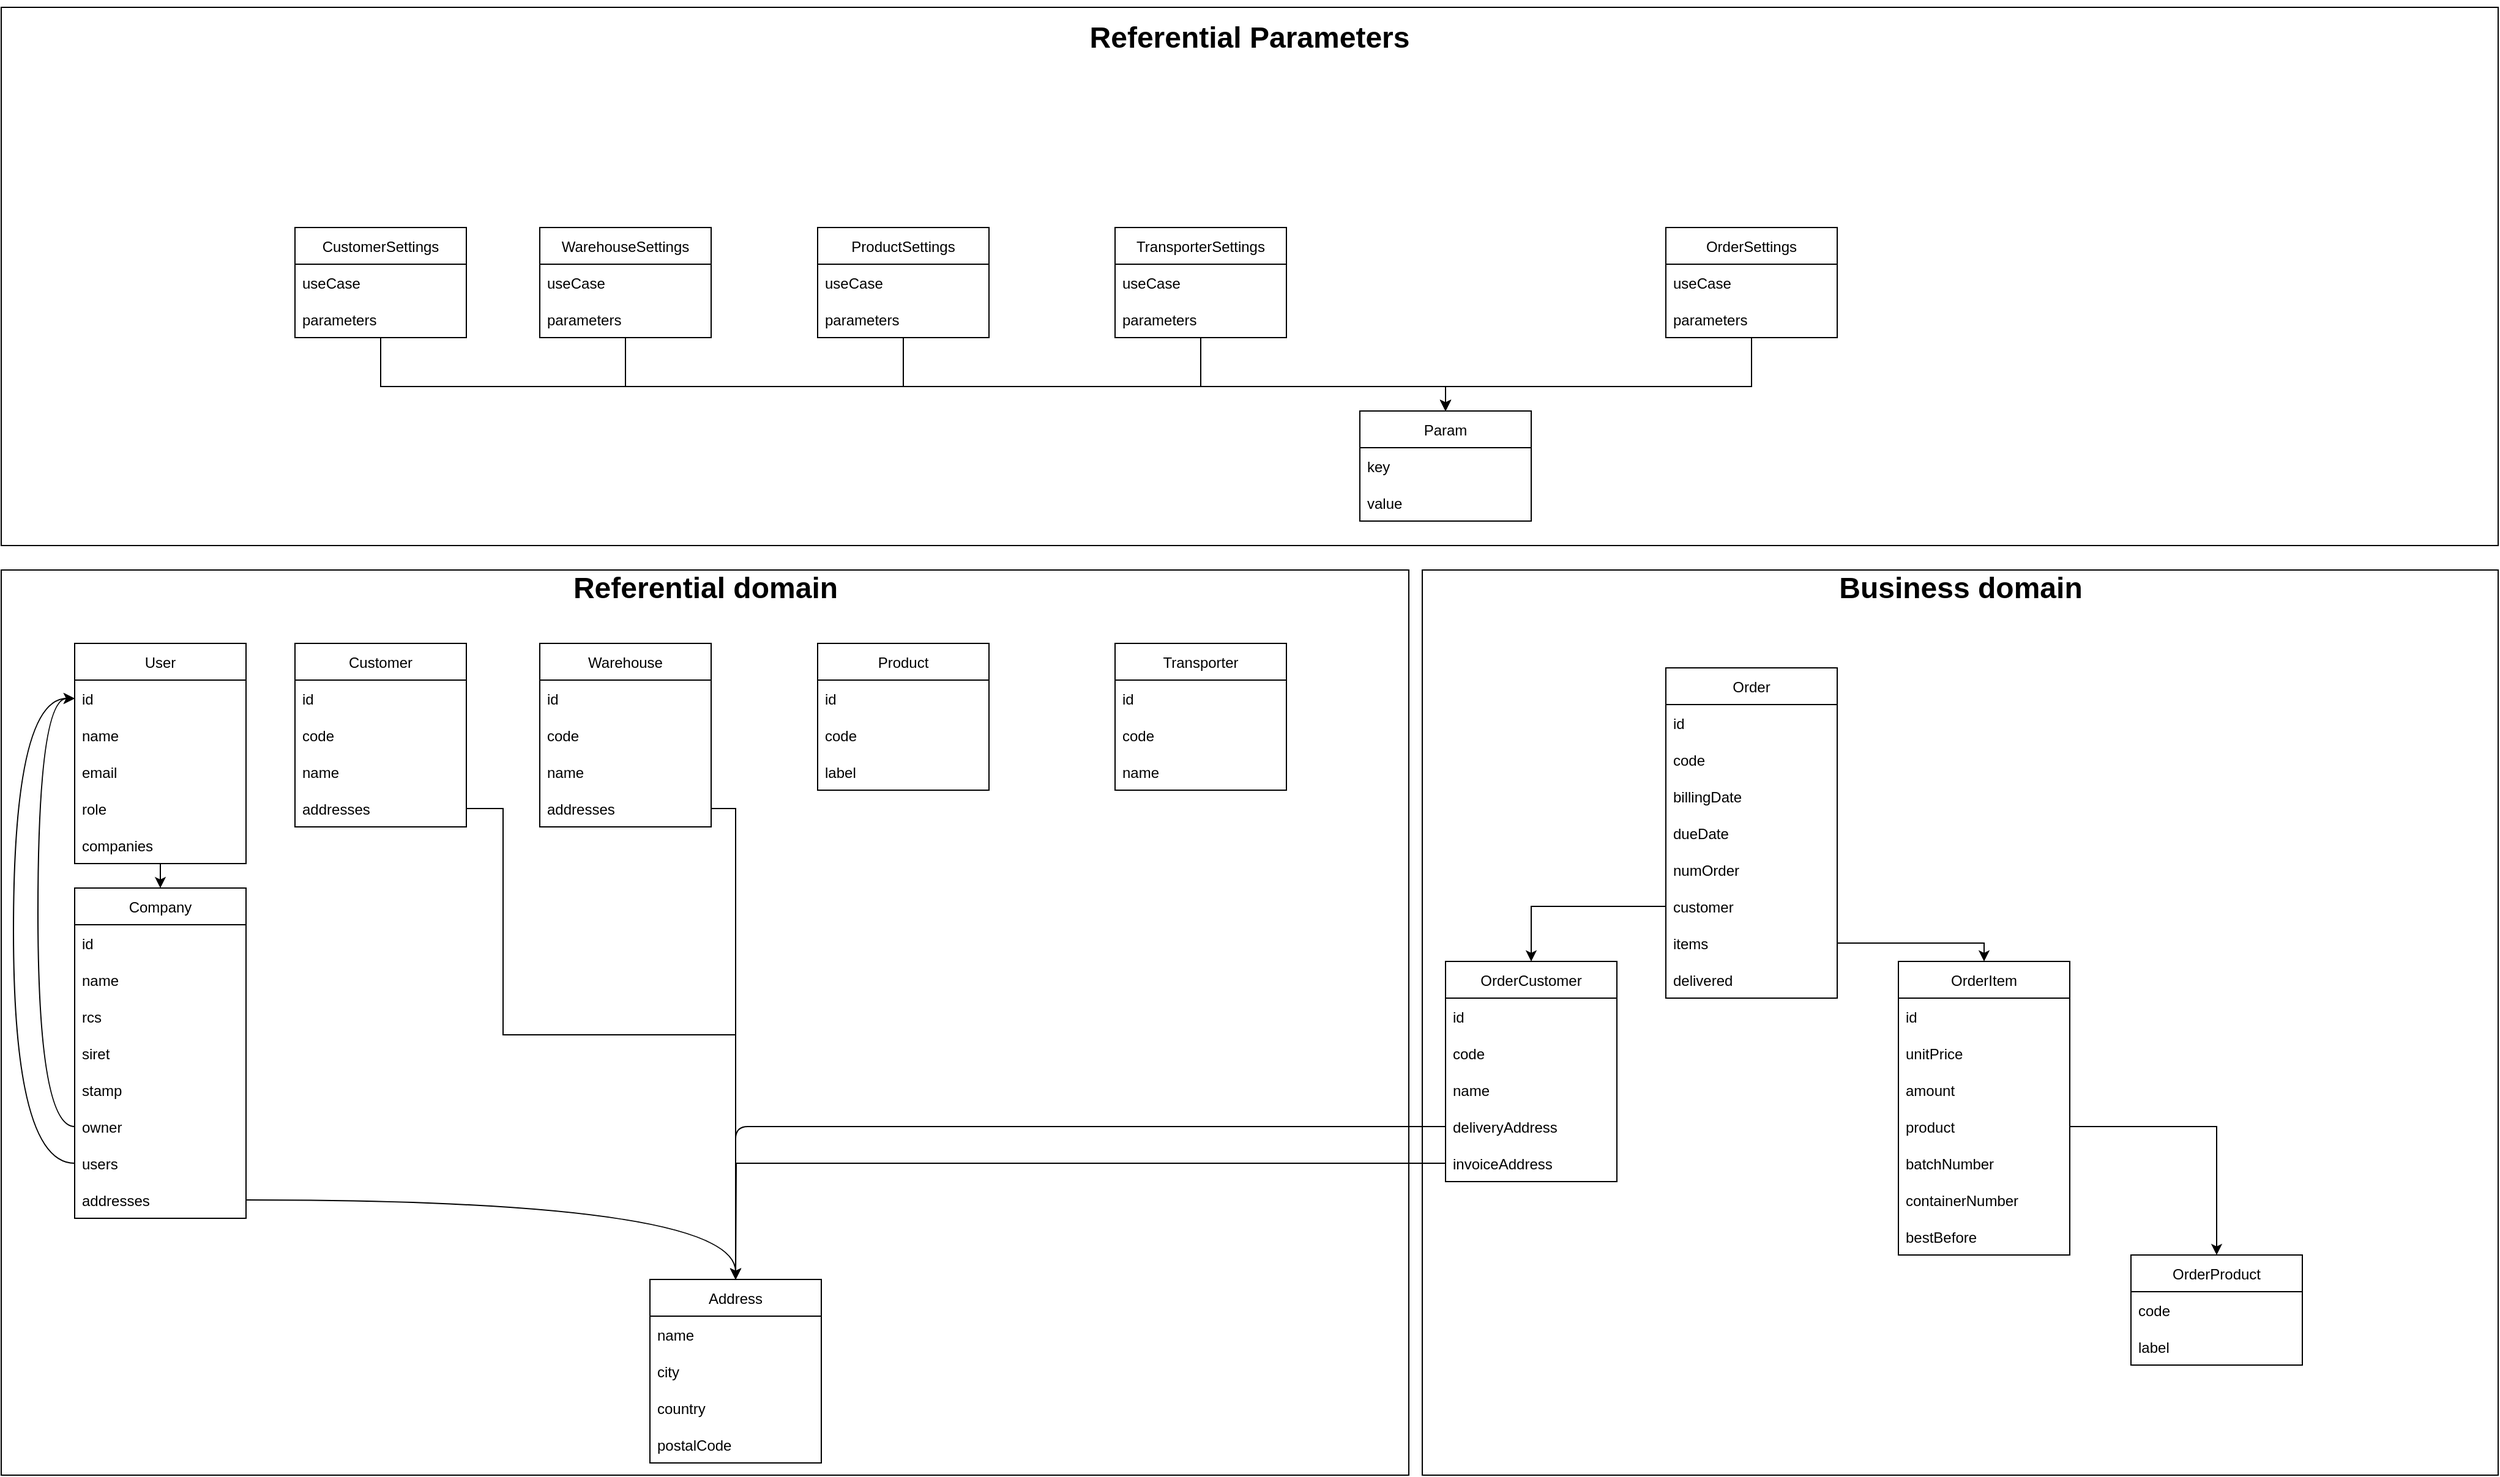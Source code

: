 <mxfile>
    <diagram id="zIJXDic_7pbI6WuCatVt" name="global">
        <mxGraphModel dx="1020" dy="1889" grid="1" gridSize="10" guides="1" tooltips="1" connect="1" arrows="1" fold="1" page="1" pageScale="1" pageWidth="827" pageHeight="1169" math="0" shadow="0">
            <root>
                <mxCell id="0"/>
                <mxCell id="1" parent="0"/>
                <mxCell id="FekapkJTgTuccIwCV4Fr-48" value="" style="rounded=0;whiteSpace=wrap;html=1;" parent="1" vertex="1">
                    <mxGeometry x="1181" y="-20" width="879" height="740" as="geometry"/>
                </mxCell>
                <mxCell id="FekapkJTgTuccIwCV4Fr-46" value="" style="rounded=0;whiteSpace=wrap;html=1;" parent="1" vertex="1">
                    <mxGeometry x="20" y="-20" width="1150" height="740" as="geometry"/>
                </mxCell>
                <mxCell id="2" value="User" style="swimlane;fontStyle=0;childLayout=stackLayout;horizontal=1;startSize=30;horizontalStack=0;resizeParent=1;resizeParentMax=0;resizeLast=0;collapsible=1;marginBottom=0;" parent="1" vertex="1">
                    <mxGeometry x="80" y="40" width="140" height="180" as="geometry"/>
                </mxCell>
                <mxCell id="3" value="id" style="text;strokeColor=none;fillColor=none;align=left;verticalAlign=middle;spacingLeft=4;spacingRight=4;overflow=hidden;points=[[0,0.5],[1,0.5]];portConstraint=eastwest;rotatable=0;" parent="2" vertex="1">
                    <mxGeometry y="30" width="140" height="30" as="geometry"/>
                </mxCell>
                <mxCell id="4" value="name" style="text;strokeColor=none;fillColor=none;align=left;verticalAlign=middle;spacingLeft=4;spacingRight=4;overflow=hidden;points=[[0,0.5],[1,0.5]];portConstraint=eastwest;rotatable=0;" parent="2" vertex="1">
                    <mxGeometry y="60" width="140" height="30" as="geometry"/>
                </mxCell>
                <mxCell id="46" value="email" style="text;strokeColor=none;fillColor=none;align=left;verticalAlign=middle;spacingLeft=4;spacingRight=4;overflow=hidden;points=[[0,0.5],[1,0.5]];portConstraint=eastwest;rotatable=0;" vertex="1" parent="2">
                    <mxGeometry y="90" width="140" height="30" as="geometry"/>
                </mxCell>
                <mxCell id="52" value="role" style="text;strokeColor=none;fillColor=none;align=left;verticalAlign=middle;spacingLeft=4;spacingRight=4;overflow=hidden;points=[[0,0.5],[1,0.5]];portConstraint=eastwest;rotatable=0;" vertex="1" parent="2">
                    <mxGeometry y="120" width="140" height="30" as="geometry"/>
                </mxCell>
                <mxCell id="yHaMzIFjMYk7fqGFYhka-45" value="companies" style="text;strokeColor=none;fillColor=none;align=left;verticalAlign=middle;spacingLeft=4;spacingRight=4;overflow=hidden;points=[[0,0.5],[1,0.5]];portConstraint=eastwest;rotatable=0;" parent="2" vertex="1">
                    <mxGeometry y="150" width="140" height="30" as="geometry"/>
                </mxCell>
                <mxCell id="14" value="Product" style="swimlane;fontStyle=0;childLayout=stackLayout;horizontal=1;startSize=30;horizontalStack=0;resizeParent=1;resizeParentMax=0;resizeLast=0;collapsible=1;marginBottom=0;" parent="1" vertex="1">
                    <mxGeometry x="687" y="40" width="140" height="120" as="geometry"/>
                </mxCell>
                <mxCell id="15" value="id" style="text;strokeColor=none;fillColor=none;align=left;verticalAlign=middle;spacingLeft=4;spacingRight=4;overflow=hidden;points=[[0,0.5],[1,0.5]];portConstraint=eastwest;rotatable=0;" parent="14" vertex="1">
                    <mxGeometry y="30" width="140" height="30" as="geometry"/>
                </mxCell>
                <mxCell id="16" value="code" style="text;strokeColor=none;fillColor=none;align=left;verticalAlign=middle;spacingLeft=4;spacingRight=4;overflow=hidden;points=[[0,0.5],[1,0.5]];portConstraint=eastwest;rotatable=0;" parent="14" vertex="1">
                    <mxGeometry y="60" width="140" height="30" as="geometry"/>
                </mxCell>
                <mxCell id="17" value="label" style="text;strokeColor=none;fillColor=none;align=left;verticalAlign=middle;spacingLeft=4;spacingRight=4;overflow=hidden;points=[[0,0.5],[1,0.5]];portConstraint=eastwest;rotatable=0;" parent="14" vertex="1">
                    <mxGeometry y="90" width="140" height="30" as="geometry"/>
                </mxCell>
                <mxCell id="18" value="Transporter" style="swimlane;fontStyle=0;childLayout=stackLayout;horizontal=1;startSize=30;horizontalStack=0;resizeParent=1;resizeParentMax=0;resizeLast=0;collapsible=1;marginBottom=0;" parent="1" vertex="1">
                    <mxGeometry x="930" y="40" width="140" height="120" as="geometry"/>
                </mxCell>
                <mxCell id="19" value="id" style="text;strokeColor=none;fillColor=none;align=left;verticalAlign=middle;spacingLeft=4;spacingRight=4;overflow=hidden;points=[[0,0.5],[1,0.5]];portConstraint=eastwest;rotatable=0;" parent="18" vertex="1">
                    <mxGeometry y="30" width="140" height="30" as="geometry"/>
                </mxCell>
                <mxCell id="20" value="code" style="text;strokeColor=none;fillColor=none;align=left;verticalAlign=middle;spacingLeft=4;spacingRight=4;overflow=hidden;points=[[0,0.5],[1,0.5]];portConstraint=eastwest;rotatable=0;" parent="18" vertex="1">
                    <mxGeometry y="60" width="140" height="30" as="geometry"/>
                </mxCell>
                <mxCell id="21" value="name" style="text;strokeColor=none;fillColor=none;align=left;verticalAlign=middle;spacingLeft=4;spacingRight=4;overflow=hidden;points=[[0,0.5],[1,0.5]];portConstraint=eastwest;rotatable=0;" parent="18" vertex="1">
                    <mxGeometry y="90" width="140" height="30" as="geometry"/>
                </mxCell>
                <mxCell id="41" value="Customer" style="swimlane;fontStyle=0;childLayout=stackLayout;horizontal=1;startSize=30;horizontalStack=0;resizeParent=1;resizeParentMax=0;resizeLast=0;collapsible=1;marginBottom=0;" parent="1" vertex="1">
                    <mxGeometry x="260" y="40" width="140" height="150" as="geometry">
                        <mxRectangle x="260" y="40" width="80" height="30" as="alternateBounds"/>
                    </mxGeometry>
                </mxCell>
                <mxCell id="42" value="id" style="text;strokeColor=none;fillColor=none;align=left;verticalAlign=middle;spacingLeft=4;spacingRight=4;overflow=hidden;points=[[0,0.5],[1,0.5]];portConstraint=eastwest;rotatable=0;" parent="41" vertex="1">
                    <mxGeometry y="30" width="140" height="30" as="geometry"/>
                </mxCell>
                <mxCell id="43" value="code" style="text;strokeColor=none;fillColor=none;align=left;verticalAlign=middle;spacingLeft=4;spacingRight=4;overflow=hidden;points=[[0,0.5],[1,0.5]];portConstraint=eastwest;rotatable=0;" parent="41" vertex="1">
                    <mxGeometry y="60" width="140" height="30" as="geometry"/>
                </mxCell>
                <mxCell id="44" value="name" style="text;strokeColor=none;fillColor=none;align=left;verticalAlign=middle;spacingLeft=4;spacingRight=4;overflow=hidden;points=[[0,0.5],[1,0.5]];portConstraint=eastwest;rotatable=0;" parent="41" vertex="1">
                    <mxGeometry y="90" width="140" height="30" as="geometry"/>
                </mxCell>
                <mxCell id="O4jd8HXLcpEpmjQYieWk-89" value="addresses" style="text;strokeColor=none;fillColor=none;align=left;verticalAlign=middle;spacingLeft=4;spacingRight=4;overflow=hidden;points=[[0,0.5],[1,0.5]];portConstraint=eastwest;rotatable=0;" parent="41" vertex="1">
                    <mxGeometry y="120" width="140" height="30" as="geometry"/>
                </mxCell>
                <mxCell id="oZGbGvlzRXvtE9STDEbq-53" value="Address" style="swimlane;fontStyle=0;childLayout=stackLayout;horizontal=1;startSize=30;horizontalStack=0;resizeParent=1;resizeParentMax=0;resizeLast=0;collapsible=1;marginBottom=0;" parent="1" vertex="1">
                    <mxGeometry x="550" y="560" width="140" height="150" as="geometry"/>
                </mxCell>
                <mxCell id="oZGbGvlzRXvtE9STDEbq-57" value="name" style="text;strokeColor=none;fillColor=none;align=left;verticalAlign=middle;spacingLeft=4;spacingRight=4;overflow=hidden;points=[[0,0.5],[1,0.5]];portConstraint=eastwest;rotatable=0;" parent="oZGbGvlzRXvtE9STDEbq-53" vertex="1">
                    <mxGeometry y="30" width="140" height="30" as="geometry"/>
                </mxCell>
                <mxCell id="oZGbGvlzRXvtE9STDEbq-54" value="city" style="text;strokeColor=none;fillColor=none;align=left;verticalAlign=middle;spacingLeft=4;spacingRight=4;overflow=hidden;points=[[0,0.5],[1,0.5]];portConstraint=eastwest;rotatable=0;" parent="oZGbGvlzRXvtE9STDEbq-53" vertex="1">
                    <mxGeometry y="60" width="140" height="30" as="geometry"/>
                </mxCell>
                <mxCell id="oZGbGvlzRXvtE9STDEbq-55" value="country" style="text;strokeColor=none;fillColor=none;align=left;verticalAlign=middle;spacingLeft=4;spacingRight=4;overflow=hidden;points=[[0,0.5],[1,0.5]];portConstraint=eastwest;rotatable=0;" parent="oZGbGvlzRXvtE9STDEbq-53" vertex="1">
                    <mxGeometry y="90" width="140" height="30" as="geometry"/>
                </mxCell>
                <mxCell id="oZGbGvlzRXvtE9STDEbq-56" value="postalCode" style="text;strokeColor=none;fillColor=none;align=left;verticalAlign=middle;spacingLeft=4;spacingRight=4;overflow=hidden;points=[[0,0.5],[1,0.5]];portConstraint=eastwest;rotatable=0;" parent="oZGbGvlzRXvtE9STDEbq-53" vertex="1">
                    <mxGeometry y="120" width="140" height="30" as="geometry"/>
                </mxCell>
                <mxCell id="O4jd8HXLcpEpmjQYieWk-45" value="OrderItem" style="swimlane;fontStyle=0;childLayout=stackLayout;horizontal=1;startSize=30;horizontalStack=0;resizeParent=1;resizeParentMax=0;resizeLast=0;collapsible=1;marginBottom=0;" parent="1" vertex="1">
                    <mxGeometry x="1570" y="300" width="140" height="240" as="geometry"/>
                </mxCell>
                <mxCell id="O4jd8HXLcpEpmjQYieWk-46" value="id" style="text;strokeColor=none;fillColor=none;align=left;verticalAlign=middle;spacingLeft=4;spacingRight=4;overflow=hidden;points=[[0,0.5],[1,0.5]];portConstraint=eastwest;rotatable=0;" parent="O4jd8HXLcpEpmjQYieWk-45" vertex="1">
                    <mxGeometry y="30" width="140" height="30" as="geometry"/>
                </mxCell>
                <mxCell id="O4jd8HXLcpEpmjQYieWk-47" value="unitPrice" style="text;strokeColor=none;fillColor=none;align=left;verticalAlign=middle;spacingLeft=4;spacingRight=4;overflow=hidden;points=[[0,0.5],[1,0.5]];portConstraint=eastwest;rotatable=0;" parent="O4jd8HXLcpEpmjQYieWk-45" vertex="1">
                    <mxGeometry y="60" width="140" height="30" as="geometry"/>
                </mxCell>
                <mxCell id="O4jd8HXLcpEpmjQYieWk-48" value="amount" style="text;strokeColor=none;fillColor=none;align=left;verticalAlign=middle;spacingLeft=4;spacingRight=4;overflow=hidden;points=[[0,0.5],[1,0.5]];portConstraint=eastwest;rotatable=0;" parent="O4jd8HXLcpEpmjQYieWk-45" vertex="1">
                    <mxGeometry y="90" width="140" height="30" as="geometry"/>
                </mxCell>
                <mxCell id="O4jd8HXLcpEpmjQYieWk-49" value="product" style="text;strokeColor=none;fillColor=none;align=left;verticalAlign=middle;spacingLeft=4;spacingRight=4;overflow=hidden;points=[[0,0.5],[1,0.5]];portConstraint=eastwest;rotatable=0;" parent="O4jd8HXLcpEpmjQYieWk-45" vertex="1">
                    <mxGeometry y="120" width="140" height="30" as="geometry"/>
                </mxCell>
                <mxCell id="O4jd8HXLcpEpmjQYieWk-85" value="batchNumber" style="text;strokeColor=none;fillColor=none;align=left;verticalAlign=middle;spacingLeft=4;spacingRight=4;overflow=hidden;points=[[0,0.5],[1,0.5]];portConstraint=eastwest;rotatable=0;" parent="O4jd8HXLcpEpmjQYieWk-45" vertex="1">
                    <mxGeometry y="150" width="140" height="30" as="geometry"/>
                </mxCell>
                <mxCell id="O4jd8HXLcpEpmjQYieWk-86" value="containerNumber" style="text;strokeColor=none;fillColor=none;align=left;verticalAlign=middle;spacingLeft=4;spacingRight=4;overflow=hidden;points=[[0,0.5],[1,0.5]];portConstraint=eastwest;rotatable=0;" parent="O4jd8HXLcpEpmjQYieWk-45" vertex="1">
                    <mxGeometry y="180" width="140" height="30" as="geometry"/>
                </mxCell>
                <mxCell id="O4jd8HXLcpEpmjQYieWk-80" value="bestBefore" style="text;strokeColor=none;fillColor=none;align=left;verticalAlign=middle;spacingLeft=4;spacingRight=4;overflow=hidden;points=[[0,0.5],[1,0.5]];portConstraint=eastwest;rotatable=0;" parent="O4jd8HXLcpEpmjQYieWk-45" vertex="1">
                    <mxGeometry y="210" width="140" height="30" as="geometry"/>
                </mxCell>
                <mxCell id="O4jd8HXLcpEpmjQYieWk-50" value="OrderProduct" style="swimlane;fontStyle=0;childLayout=stackLayout;horizontal=1;startSize=30;horizontalStack=0;resizeParent=1;resizeParentMax=0;resizeLast=0;collapsible=1;marginBottom=0;" parent="1" vertex="1">
                    <mxGeometry x="1760" y="540" width="140" height="90" as="geometry"/>
                </mxCell>
                <mxCell id="O4jd8HXLcpEpmjQYieWk-51" value="code" style="text;strokeColor=none;fillColor=none;align=left;verticalAlign=middle;spacingLeft=4;spacingRight=4;overflow=hidden;points=[[0,0.5],[1,0.5]];portConstraint=eastwest;rotatable=0;" parent="O4jd8HXLcpEpmjQYieWk-50" vertex="1">
                    <mxGeometry y="30" width="140" height="30" as="geometry"/>
                </mxCell>
                <mxCell id="O4jd8HXLcpEpmjQYieWk-52" value="label" style="text;strokeColor=none;fillColor=none;align=left;verticalAlign=middle;spacingLeft=4;spacingRight=4;overflow=hidden;points=[[0,0.5],[1,0.5]];portConstraint=eastwest;rotatable=0;" parent="O4jd8HXLcpEpmjQYieWk-50" vertex="1">
                    <mxGeometry y="60" width="140" height="30" as="geometry"/>
                </mxCell>
                <mxCell id="O4jd8HXLcpEpmjQYieWk-53" value="OrderCustomer" style="swimlane;fontStyle=0;childLayout=stackLayout;horizontal=1;startSize=30;horizontalStack=0;resizeParent=1;resizeParentMax=0;resizeLast=0;collapsible=1;marginBottom=0;" parent="1" vertex="1">
                    <mxGeometry x="1200" y="300" width="140" height="180" as="geometry"/>
                </mxCell>
                <mxCell id="O4jd8HXLcpEpmjQYieWk-54" value="id" style="text;strokeColor=none;fillColor=none;align=left;verticalAlign=middle;spacingLeft=4;spacingRight=4;overflow=hidden;points=[[0,0.5],[1,0.5]];portConstraint=eastwest;rotatable=0;" parent="O4jd8HXLcpEpmjQYieWk-53" vertex="1">
                    <mxGeometry y="30" width="140" height="30" as="geometry"/>
                </mxCell>
                <mxCell id="O4jd8HXLcpEpmjQYieWk-55" value="code" style="text;strokeColor=none;fillColor=none;align=left;verticalAlign=middle;spacingLeft=4;spacingRight=4;overflow=hidden;points=[[0,0.5],[1,0.5]];portConstraint=eastwest;rotatable=0;" parent="O4jd8HXLcpEpmjQYieWk-53" vertex="1">
                    <mxGeometry y="60" width="140" height="30" as="geometry"/>
                </mxCell>
                <mxCell id="O4jd8HXLcpEpmjQYieWk-56" value="name" style="text;strokeColor=none;fillColor=none;align=left;verticalAlign=middle;spacingLeft=4;spacingRight=4;overflow=hidden;points=[[0,0.5],[1,0.5]];portConstraint=eastwest;rotatable=0;" parent="O4jd8HXLcpEpmjQYieWk-53" vertex="1">
                    <mxGeometry y="90" width="140" height="30" as="geometry"/>
                </mxCell>
                <mxCell id="57" value="deliveryAddress" style="text;strokeColor=none;fillColor=none;align=left;verticalAlign=middle;spacingLeft=4;spacingRight=4;overflow=hidden;points=[[0,0.5],[1,0.5]];portConstraint=eastwest;rotatable=0;" vertex="1" parent="O4jd8HXLcpEpmjQYieWk-53">
                    <mxGeometry y="120" width="140" height="30" as="geometry"/>
                </mxCell>
                <mxCell id="O4jd8HXLcpEpmjQYieWk-57" value="invoiceAddress" style="text;strokeColor=none;fillColor=none;align=left;verticalAlign=middle;spacingLeft=4;spacingRight=4;overflow=hidden;points=[[0,0.5],[1,0.5]];portConstraint=eastwest;rotatable=0;" parent="O4jd8HXLcpEpmjQYieWk-53" vertex="1">
                    <mxGeometry y="150" width="140" height="30" as="geometry"/>
                </mxCell>
                <mxCell id="O4jd8HXLcpEpmjQYieWk-60" value="Order" style="swimlane;fontStyle=0;childLayout=stackLayout;horizontal=1;startSize=30;horizontalStack=0;resizeParent=1;resizeParentMax=0;resizeLast=0;collapsible=1;marginBottom=0;" parent="1" vertex="1">
                    <mxGeometry x="1380" y="60" width="140" height="270" as="geometry"/>
                </mxCell>
                <mxCell id="O4jd8HXLcpEpmjQYieWk-61" value="id" style="text;strokeColor=none;fillColor=none;align=left;verticalAlign=middle;spacingLeft=4;spacingRight=4;overflow=hidden;points=[[0,0.5],[1,0.5]];portConstraint=eastwest;rotatable=0;" parent="O4jd8HXLcpEpmjQYieWk-60" vertex="1">
                    <mxGeometry y="30" width="140" height="30" as="geometry"/>
                </mxCell>
                <mxCell id="O4jd8HXLcpEpmjQYieWk-62" value="code" style="text;strokeColor=none;fillColor=none;align=left;verticalAlign=middle;spacingLeft=4;spacingRight=4;overflow=hidden;points=[[0,0.5],[1,0.5]];portConstraint=eastwest;rotatable=0;" parent="O4jd8HXLcpEpmjQYieWk-60" vertex="1">
                    <mxGeometry y="60" width="140" height="30" as="geometry"/>
                </mxCell>
                <mxCell id="O4jd8HXLcpEpmjQYieWk-63" value="billingDate" style="text;strokeColor=none;fillColor=none;align=left;verticalAlign=middle;spacingLeft=4;spacingRight=4;overflow=hidden;points=[[0,0.5],[1,0.5]];portConstraint=eastwest;rotatable=0;" parent="O4jd8HXLcpEpmjQYieWk-60" vertex="1">
                    <mxGeometry y="90" width="140" height="30" as="geometry"/>
                </mxCell>
                <mxCell id="O4jd8HXLcpEpmjQYieWk-64" value="dueDate" style="text;strokeColor=none;fillColor=none;align=left;verticalAlign=middle;spacingLeft=4;spacingRight=4;overflow=hidden;points=[[0,0.5],[1,0.5]];portConstraint=eastwest;rotatable=0;" parent="O4jd8HXLcpEpmjQYieWk-60" vertex="1">
                    <mxGeometry y="120" width="140" height="30" as="geometry"/>
                </mxCell>
                <mxCell id="O4jd8HXLcpEpmjQYieWk-74" value="numOrder" style="text;strokeColor=none;fillColor=none;align=left;verticalAlign=middle;spacingLeft=4;spacingRight=4;overflow=hidden;points=[[0,0.5],[1,0.5]];portConstraint=eastwest;rotatable=0;" parent="O4jd8HXLcpEpmjQYieWk-60" vertex="1">
                    <mxGeometry y="150" width="140" height="30" as="geometry"/>
                </mxCell>
                <mxCell id="O4jd8HXLcpEpmjQYieWk-65" value="customer" style="text;strokeColor=none;fillColor=none;align=left;verticalAlign=middle;spacingLeft=4;spacingRight=4;overflow=hidden;points=[[0,0.5],[1,0.5]];portConstraint=eastwest;rotatable=0;" parent="O4jd8HXLcpEpmjQYieWk-60" vertex="1">
                    <mxGeometry y="180" width="140" height="30" as="geometry"/>
                </mxCell>
                <mxCell id="O4jd8HXLcpEpmjQYieWk-66" value="items" style="text;strokeColor=none;fillColor=none;align=left;verticalAlign=middle;spacingLeft=4;spacingRight=4;overflow=hidden;points=[[0,0.5],[1,0.5]];portConstraint=eastwest;rotatable=0;" parent="O4jd8HXLcpEpmjQYieWk-60" vertex="1">
                    <mxGeometry y="210" width="140" height="30" as="geometry"/>
                </mxCell>
                <mxCell id="O4jd8HXLcpEpmjQYieWk-104" value="delivered" style="text;strokeColor=none;fillColor=none;align=left;verticalAlign=middle;spacingLeft=4;spacingRight=4;overflow=hidden;points=[[0,0.5],[1,0.5]];portConstraint=eastwest;rotatable=0;" parent="O4jd8HXLcpEpmjQYieWk-60" vertex="1">
                    <mxGeometry y="240" width="140" height="30" as="geometry"/>
                </mxCell>
                <mxCell id="O4jd8HXLcpEpmjQYieWk-67" style="edgeStyle=orthogonalEdgeStyle;html=1;entryX=0.5;entryY=0;entryDx=0;entryDy=0;rounded=0;exitX=0;exitY=0.5;exitDx=0;exitDy=0;" parent="1" source="O4jd8HXLcpEpmjQYieWk-65" target="O4jd8HXLcpEpmjQYieWk-53" edge="1">
                    <mxGeometry relative="1" as="geometry">
                        <mxPoint x="1200" y="210" as="sourcePoint"/>
                    </mxGeometry>
                </mxCell>
                <mxCell id="O4jd8HXLcpEpmjQYieWk-68" style="edgeStyle=orthogonalEdgeStyle;rounded=0;html=1;exitX=1;exitY=0.5;exitDx=0;exitDy=0;entryX=0.5;entryY=0;entryDx=0;entryDy=0;" parent="1" source="O4jd8HXLcpEpmjQYieWk-66" target="O4jd8HXLcpEpmjQYieWk-45" edge="1">
                    <mxGeometry relative="1" as="geometry"/>
                </mxCell>
                <mxCell id="O4jd8HXLcpEpmjQYieWk-69" style="edgeStyle=orthogonalEdgeStyle;rounded=0;html=1;entryX=0.5;entryY=0;entryDx=0;entryDy=0;" parent="1" source="O4jd8HXLcpEpmjQYieWk-49" target="O4jd8HXLcpEpmjQYieWk-50" edge="1">
                    <mxGeometry relative="1" as="geometry"/>
                </mxCell>
                <mxCell id="O4jd8HXLcpEpmjQYieWk-76" style="edgeStyle=orthogonalEdgeStyle;rounded=0;html=1;exitX=0;exitY=0.5;exitDx=0;exitDy=0;" parent="1" source="O4jd8HXLcpEpmjQYieWk-57" edge="1">
                    <mxGeometry relative="1" as="geometry">
                        <mxPoint x="1170" y="450" as="sourcePoint"/>
                        <mxPoint x="620" y="560" as="targetPoint"/>
                    </mxGeometry>
                </mxCell>
                <mxCell id="O4jd8HXLcpEpmjQYieWk-90" value="Warehouse" style="swimlane;fontStyle=0;childLayout=stackLayout;horizontal=1;startSize=30;horizontalStack=0;resizeParent=1;resizeParentMax=0;resizeLast=0;collapsible=1;marginBottom=0;" parent="1" vertex="1">
                    <mxGeometry x="460" y="40" width="140" height="150" as="geometry"/>
                </mxCell>
                <mxCell id="O4jd8HXLcpEpmjQYieWk-91" value="id" style="text;strokeColor=none;fillColor=none;align=left;verticalAlign=middle;spacingLeft=4;spacingRight=4;overflow=hidden;points=[[0,0.5],[1,0.5]];portConstraint=eastwest;rotatable=0;" parent="O4jd8HXLcpEpmjQYieWk-90" vertex="1">
                    <mxGeometry y="30" width="140" height="30" as="geometry"/>
                </mxCell>
                <mxCell id="O4jd8HXLcpEpmjQYieWk-96" value="code" style="text;strokeColor=none;fillColor=none;align=left;verticalAlign=middle;spacingLeft=4;spacingRight=4;overflow=hidden;points=[[0,0.5],[1,0.5]];portConstraint=eastwest;rotatable=0;" parent="O4jd8HXLcpEpmjQYieWk-90" vertex="1">
                    <mxGeometry y="60" width="140" height="30" as="geometry"/>
                </mxCell>
                <mxCell id="O4jd8HXLcpEpmjQYieWk-93" value="name" style="text;strokeColor=none;fillColor=none;align=left;verticalAlign=middle;spacingLeft=4;spacingRight=4;overflow=hidden;points=[[0,0.5],[1,0.5]];portConstraint=eastwest;rotatable=0;" parent="O4jd8HXLcpEpmjQYieWk-90" vertex="1">
                    <mxGeometry y="90" width="140" height="30" as="geometry"/>
                </mxCell>
                <mxCell id="O4jd8HXLcpEpmjQYieWk-92" value="addresses" style="text;strokeColor=none;fillColor=none;align=left;verticalAlign=middle;spacingLeft=4;spacingRight=4;overflow=hidden;points=[[0,0.5],[1,0.5]];portConstraint=eastwest;rotatable=0;" parent="O4jd8HXLcpEpmjQYieWk-90" vertex="1">
                    <mxGeometry y="120" width="140" height="30" as="geometry"/>
                </mxCell>
                <mxCell id="O4jd8HXLcpEpmjQYieWk-97" style="edgeStyle=orthogonalEdgeStyle;rounded=0;html=1;entryX=0.5;entryY=0;entryDx=0;entryDy=0;" parent="1" source="O4jd8HXLcpEpmjQYieWk-92" target="oZGbGvlzRXvtE9STDEbq-53" edge="1">
                    <mxGeometry relative="1" as="geometry"/>
                </mxCell>
                <mxCell id="O4jd8HXLcpEpmjQYieWk-98" style="edgeStyle=orthogonalEdgeStyle;rounded=0;html=1;entryX=0.5;entryY=0;entryDx=0;entryDy=0;" parent="1" source="O4jd8HXLcpEpmjQYieWk-89" target="oZGbGvlzRXvtE9STDEbq-53" edge="1">
                    <mxGeometry relative="1" as="geometry">
                        <Array as="points">
                            <mxPoint x="430" y="175"/>
                            <mxPoint x="430" y="360"/>
                            <mxPoint x="620" y="360"/>
                        </Array>
                    </mxGeometry>
                </mxCell>
                <mxCell id="FekapkJTgTuccIwCV4Fr-47" value="&lt;h1&gt;&lt;b&gt;Referential domain&lt;/b&gt;&lt;/h1&gt;" style="text;html=1;strokeColor=none;fillColor=none;align=center;verticalAlign=middle;whiteSpace=wrap;rounded=0;" parent="1" vertex="1">
                    <mxGeometry x="397.5" y="-20" width="395" height="30" as="geometry"/>
                </mxCell>
                <mxCell id="FekapkJTgTuccIwCV4Fr-49" value="&lt;h1&gt;Business domain&lt;/h1&gt;" style="text;html=1;strokeColor=none;fillColor=none;align=center;verticalAlign=middle;whiteSpace=wrap;rounded=0;" parent="1" vertex="1">
                    <mxGeometry x="1495.5" y="-20" width="250" height="30" as="geometry"/>
                </mxCell>
                <mxCell id="FekapkJTgTuccIwCV4Fr-50" value="" style="rounded=0;whiteSpace=wrap;html=1;" parent="1" vertex="1">
                    <mxGeometry x="20" y="-480" width="2040" height="440" as="geometry"/>
                </mxCell>
                <mxCell id="FekapkJTgTuccIwCV4Fr-51" value="&lt;h1&gt;Referential Parameters&lt;/h1&gt;" style="text;html=1;strokeColor=none;fillColor=none;align=center;verticalAlign=middle;whiteSpace=wrap;rounded=0;" parent="1" vertex="1">
                    <mxGeometry x="745" y="-470" width="590" height="30" as="geometry"/>
                </mxCell>
                <mxCell id="FekapkJTgTuccIwCV4Fr-52" value="CustomerSettings" style="swimlane;fontStyle=0;childLayout=stackLayout;horizontal=1;startSize=30;horizontalStack=0;resizeParent=1;resizeParentMax=0;resizeLast=0;collapsible=1;marginBottom=0;" parent="1" vertex="1">
                    <mxGeometry x="260" y="-300" width="140" height="90" as="geometry"/>
                </mxCell>
                <mxCell id="FekapkJTgTuccIwCV4Fr-53" value="useCase" style="text;strokeColor=none;fillColor=none;align=left;verticalAlign=middle;spacingLeft=4;spacingRight=4;overflow=hidden;points=[[0,0.5],[1,0.5]];portConstraint=eastwest;rotatable=0;" parent="FekapkJTgTuccIwCV4Fr-52" vertex="1">
                    <mxGeometry y="30" width="140" height="30" as="geometry"/>
                </mxCell>
                <mxCell id="FekapkJTgTuccIwCV4Fr-54" value="parameters" style="text;strokeColor=none;fillColor=none;align=left;verticalAlign=middle;spacingLeft=4;spacingRight=4;overflow=hidden;points=[[0,0.5],[1,0.5]];portConstraint=eastwest;rotatable=0;" parent="FekapkJTgTuccIwCV4Fr-52" vertex="1">
                    <mxGeometry y="60" width="140" height="30" as="geometry"/>
                </mxCell>
                <mxCell id="FekapkJTgTuccIwCV4Fr-56" value="WarehouseSettings" style="swimlane;fontStyle=0;childLayout=stackLayout;horizontal=1;startSize=30;horizontalStack=0;resizeParent=1;resizeParentMax=0;resizeLast=0;collapsible=1;marginBottom=0;" parent="1" vertex="1">
                    <mxGeometry x="460" y="-300" width="140" height="90" as="geometry"/>
                </mxCell>
                <mxCell id="FekapkJTgTuccIwCV4Fr-57" value="useCase" style="text;strokeColor=none;fillColor=none;align=left;verticalAlign=middle;spacingLeft=4;spacingRight=4;overflow=hidden;points=[[0,0.5],[1,0.5]];portConstraint=eastwest;rotatable=0;" parent="FekapkJTgTuccIwCV4Fr-56" vertex="1">
                    <mxGeometry y="30" width="140" height="30" as="geometry"/>
                </mxCell>
                <mxCell id="FekapkJTgTuccIwCV4Fr-58" value="parameters" style="text;strokeColor=none;fillColor=none;align=left;verticalAlign=middle;spacingLeft=4;spacingRight=4;overflow=hidden;points=[[0,0.5],[1,0.5]];portConstraint=eastwest;rotatable=0;" parent="FekapkJTgTuccIwCV4Fr-56" vertex="1">
                    <mxGeometry y="60" width="140" height="30" as="geometry"/>
                </mxCell>
                <mxCell id="FekapkJTgTuccIwCV4Fr-59" value="ProductSettings" style="swimlane;fontStyle=0;childLayout=stackLayout;horizontal=1;startSize=30;horizontalStack=0;resizeParent=1;resizeParentMax=0;resizeLast=0;collapsible=1;marginBottom=0;" parent="1" vertex="1">
                    <mxGeometry x="687" y="-300" width="140" height="90" as="geometry"/>
                </mxCell>
                <mxCell id="FekapkJTgTuccIwCV4Fr-60" value="useCase" style="text;strokeColor=none;fillColor=none;align=left;verticalAlign=middle;spacingLeft=4;spacingRight=4;overflow=hidden;points=[[0,0.5],[1,0.5]];portConstraint=eastwest;rotatable=0;" parent="FekapkJTgTuccIwCV4Fr-59" vertex="1">
                    <mxGeometry y="30" width="140" height="30" as="geometry"/>
                </mxCell>
                <mxCell id="FekapkJTgTuccIwCV4Fr-61" value="parameters" style="text;strokeColor=none;fillColor=none;align=left;verticalAlign=middle;spacingLeft=4;spacingRight=4;overflow=hidden;points=[[0,0.5],[1,0.5]];portConstraint=eastwest;rotatable=0;" parent="FekapkJTgTuccIwCV4Fr-59" vertex="1">
                    <mxGeometry y="60" width="140" height="30" as="geometry"/>
                </mxCell>
                <mxCell id="FekapkJTgTuccIwCV4Fr-62" value="TransporterSettings" style="swimlane;fontStyle=0;childLayout=stackLayout;horizontal=1;startSize=30;horizontalStack=0;resizeParent=1;resizeParentMax=0;resizeLast=0;collapsible=1;marginBottom=0;" parent="1" vertex="1">
                    <mxGeometry x="930" y="-300" width="140" height="90" as="geometry"/>
                </mxCell>
                <mxCell id="FekapkJTgTuccIwCV4Fr-63" value="useCase" style="text;strokeColor=none;fillColor=none;align=left;verticalAlign=middle;spacingLeft=4;spacingRight=4;overflow=hidden;points=[[0,0.5],[1,0.5]];portConstraint=eastwest;rotatable=0;" parent="FekapkJTgTuccIwCV4Fr-62" vertex="1">
                    <mxGeometry y="30" width="140" height="30" as="geometry"/>
                </mxCell>
                <mxCell id="FekapkJTgTuccIwCV4Fr-64" value="parameters" style="text;strokeColor=none;fillColor=none;align=left;verticalAlign=middle;spacingLeft=4;spacingRight=4;overflow=hidden;points=[[0,0.5],[1,0.5]];portConstraint=eastwest;rotatable=0;" parent="FekapkJTgTuccIwCV4Fr-62" vertex="1">
                    <mxGeometry y="60" width="140" height="30" as="geometry"/>
                </mxCell>
                <mxCell id="FekapkJTgTuccIwCV4Fr-65" value="OrderSettings" style="swimlane;fontStyle=0;childLayout=stackLayout;horizontal=1;startSize=30;horizontalStack=0;resizeParent=1;resizeParentMax=0;resizeLast=0;collapsible=1;marginBottom=0;" parent="1" vertex="1">
                    <mxGeometry x="1380" y="-300" width="140" height="90" as="geometry"/>
                </mxCell>
                <mxCell id="FekapkJTgTuccIwCV4Fr-66" value="useCase" style="text;strokeColor=none;fillColor=none;align=left;verticalAlign=middle;spacingLeft=4;spacingRight=4;overflow=hidden;points=[[0,0.5],[1,0.5]];portConstraint=eastwest;rotatable=0;" parent="FekapkJTgTuccIwCV4Fr-65" vertex="1">
                    <mxGeometry y="30" width="140" height="30" as="geometry"/>
                </mxCell>
                <mxCell id="FekapkJTgTuccIwCV4Fr-67" value="parameters" style="text;strokeColor=none;fillColor=none;align=left;verticalAlign=middle;spacingLeft=4;spacingRight=4;overflow=hidden;points=[[0,0.5],[1,0.5]];portConstraint=eastwest;rotatable=0;" parent="FekapkJTgTuccIwCV4Fr-65" vertex="1">
                    <mxGeometry y="60" width="140" height="30" as="geometry"/>
                </mxCell>
                <mxCell id="FekapkJTgTuccIwCV4Fr-71" value="Param" style="swimlane;fontStyle=0;childLayout=stackLayout;horizontal=1;startSize=30;horizontalStack=0;resizeParent=1;resizeParentMax=0;resizeLast=0;collapsible=1;marginBottom=0;" parent="1" vertex="1">
                    <mxGeometry x="1130" y="-150" width="140" height="90" as="geometry"/>
                </mxCell>
                <mxCell id="FekapkJTgTuccIwCV4Fr-72" value="key" style="text;strokeColor=none;fillColor=none;align=left;verticalAlign=middle;spacingLeft=4;spacingRight=4;overflow=hidden;points=[[0,0.5],[1,0.5]];portConstraint=eastwest;rotatable=0;" parent="FekapkJTgTuccIwCV4Fr-71" vertex="1">
                    <mxGeometry y="30" width="140" height="30" as="geometry"/>
                </mxCell>
                <mxCell id="FekapkJTgTuccIwCV4Fr-73" value="value" style="text;strokeColor=none;fillColor=none;align=left;verticalAlign=middle;spacingLeft=4;spacingRight=4;overflow=hidden;points=[[0,0.5],[1,0.5]];portConstraint=eastwest;rotatable=0;" parent="FekapkJTgTuccIwCV4Fr-71" vertex="1">
                    <mxGeometry y="60" width="140" height="30" as="geometry"/>
                </mxCell>
                <mxCell id="FekapkJTgTuccIwCV4Fr-75" style="edgeStyle=orthogonalEdgeStyle;rounded=0;html=1;entryX=0.5;entryY=0;entryDx=0;entryDy=0;" parent="1" source="FekapkJTgTuccIwCV4Fr-54" target="FekapkJTgTuccIwCV4Fr-71" edge="1">
                    <mxGeometry relative="1" as="geometry">
                        <Array as="points">
                            <mxPoint x="330" y="-170"/>
                            <mxPoint x="1200" y="-170"/>
                        </Array>
                    </mxGeometry>
                </mxCell>
                <mxCell id="FekapkJTgTuccIwCV4Fr-76" style="edgeStyle=orthogonalEdgeStyle;rounded=0;html=1;entryX=0.5;entryY=0;entryDx=0;entryDy=0;" parent="1" source="FekapkJTgTuccIwCV4Fr-58" target="FekapkJTgTuccIwCV4Fr-71" edge="1">
                    <mxGeometry relative="1" as="geometry">
                        <mxPoint x="130" y="-150" as="targetPoint"/>
                        <Array as="points">
                            <mxPoint x="530" y="-170"/>
                            <mxPoint x="1200" y="-170"/>
                        </Array>
                    </mxGeometry>
                </mxCell>
                <mxCell id="FekapkJTgTuccIwCV4Fr-77" style="edgeStyle=orthogonalEdgeStyle;rounded=0;html=1;entryX=0.5;entryY=0;entryDx=0;entryDy=0;" parent="1" source="FekapkJTgTuccIwCV4Fr-61" target="FekapkJTgTuccIwCV4Fr-71" edge="1">
                    <mxGeometry relative="1" as="geometry">
                        <mxPoint x="130" y="-160" as="targetPoint"/>
                        <Array as="points">
                            <mxPoint x="757" y="-170"/>
                            <mxPoint x="1200" y="-170"/>
                        </Array>
                    </mxGeometry>
                </mxCell>
                <mxCell id="FekapkJTgTuccIwCV4Fr-78" style="edgeStyle=orthogonalEdgeStyle;rounded=0;html=1;entryX=0.5;entryY=0;entryDx=0;entryDy=0;" parent="1" source="FekapkJTgTuccIwCV4Fr-64" target="FekapkJTgTuccIwCV4Fr-71" edge="1">
                    <mxGeometry relative="1" as="geometry">
                        <Array as="points">
                            <mxPoint x="1000" y="-170"/>
                            <mxPoint x="1200" y="-170"/>
                        </Array>
                    </mxGeometry>
                </mxCell>
                <mxCell id="FekapkJTgTuccIwCV4Fr-79" style="edgeStyle=orthogonalEdgeStyle;rounded=0;html=1;entryX=0.5;entryY=0;entryDx=0;entryDy=0;" parent="1" source="FekapkJTgTuccIwCV4Fr-67" target="FekapkJTgTuccIwCV4Fr-71" edge="1">
                    <mxGeometry relative="1" as="geometry">
                        <mxPoint x="140" y="-160" as="targetPoint"/>
                        <Array as="points">
                            <mxPoint x="1450" y="-170"/>
                            <mxPoint x="1200" y="-170"/>
                        </Array>
                    </mxGeometry>
                </mxCell>
                <mxCell id="yHaMzIFjMYk7fqGFYhka-47" value="Company" style="swimlane;fontStyle=0;childLayout=stackLayout;horizontal=1;startSize=30;horizontalStack=0;resizeParent=1;resizeParentMax=0;resizeLast=0;collapsible=1;marginBottom=0;" parent="1" vertex="1">
                    <mxGeometry x="80" y="240" width="140" height="270" as="geometry"/>
                </mxCell>
                <mxCell id="yHaMzIFjMYk7fqGFYhka-48" value="id" style="text;strokeColor=none;fillColor=none;align=left;verticalAlign=middle;spacingLeft=4;spacingRight=4;overflow=hidden;points=[[0,0.5],[1,0.5]];portConstraint=eastwest;rotatable=0;" parent="yHaMzIFjMYk7fqGFYhka-47" vertex="1">
                    <mxGeometry y="30" width="140" height="30" as="geometry"/>
                </mxCell>
                <mxCell id="yHaMzIFjMYk7fqGFYhka-49" value="name" style="text;strokeColor=none;fillColor=none;align=left;verticalAlign=middle;spacingLeft=4;spacingRight=4;overflow=hidden;points=[[0,0.5],[1,0.5]];portConstraint=eastwest;rotatable=0;" parent="yHaMzIFjMYk7fqGFYhka-47" vertex="1">
                    <mxGeometry y="60" width="140" height="30" as="geometry"/>
                </mxCell>
                <mxCell id="yHaMzIFjMYk7fqGFYhka-52" value="rcs" style="text;strokeColor=none;fillColor=none;align=left;verticalAlign=middle;spacingLeft=4;spacingRight=4;overflow=hidden;points=[[0,0.5],[1,0.5]];portConstraint=eastwest;rotatable=0;" parent="yHaMzIFjMYk7fqGFYhka-47" vertex="1">
                    <mxGeometry y="90" width="140" height="30" as="geometry"/>
                </mxCell>
                <mxCell id="45" value="siret" style="text;strokeColor=none;fillColor=none;align=left;verticalAlign=middle;spacingLeft=4;spacingRight=4;overflow=hidden;points=[[0,0.5],[1,0.5]];portConstraint=eastwest;rotatable=0;" vertex="1" parent="yHaMzIFjMYk7fqGFYhka-47">
                    <mxGeometry y="120" width="140" height="30" as="geometry"/>
                </mxCell>
                <mxCell id="yHaMzIFjMYk7fqGFYhka-50" value="stamp" style="text;strokeColor=none;fillColor=none;align=left;verticalAlign=middle;spacingLeft=4;spacingRight=4;overflow=hidden;points=[[0,0.5],[1,0.5]];portConstraint=eastwest;rotatable=0;" parent="yHaMzIFjMYk7fqGFYhka-47" vertex="1">
                    <mxGeometry y="150" width="140" height="30" as="geometry"/>
                </mxCell>
                <mxCell id="53" value="owner" style="text;strokeColor=none;fillColor=none;align=left;verticalAlign=middle;spacingLeft=4;spacingRight=4;overflow=hidden;points=[[0,0.5],[1,0.5]];portConstraint=eastwest;rotatable=0;" vertex="1" parent="yHaMzIFjMYk7fqGFYhka-47">
                    <mxGeometry y="180" width="140" height="30" as="geometry"/>
                </mxCell>
                <mxCell id="47" value="users" style="text;strokeColor=none;fillColor=none;align=left;verticalAlign=middle;spacingLeft=4;spacingRight=4;overflow=hidden;points=[[0,0.5],[1,0.5]];portConstraint=eastwest;rotatable=0;" vertex="1" parent="yHaMzIFjMYk7fqGFYhka-47">
                    <mxGeometry y="210" width="140" height="30" as="geometry"/>
                </mxCell>
                <mxCell id="yHaMzIFjMYk7fqGFYhka-51" value="addresses" style="text;strokeColor=none;fillColor=none;align=left;verticalAlign=middle;spacingLeft=4;spacingRight=4;overflow=hidden;points=[[0,0.5],[1,0.5]];portConstraint=eastwest;rotatable=0;" parent="yHaMzIFjMYk7fqGFYhka-47" vertex="1">
                    <mxGeometry y="240" width="140" height="30" as="geometry"/>
                </mxCell>
                <mxCell id="yHaMzIFjMYk7fqGFYhka-53" style="edgeStyle=orthogonalEdgeStyle;html=1;entryX=0.5;entryY=0;entryDx=0;entryDy=0;curved=1;" parent="1" source="yHaMzIFjMYk7fqGFYhka-51" target="oZGbGvlzRXvtE9STDEbq-53" edge="1">
                    <mxGeometry relative="1" as="geometry"/>
                </mxCell>
                <mxCell id="48" style="edgeStyle=none;html=1;entryX=0.5;entryY=0;entryDx=0;entryDy=0;" edge="1" parent="1" source="yHaMzIFjMYk7fqGFYhka-45" target="yHaMzIFjMYk7fqGFYhka-47">
                    <mxGeometry relative="1" as="geometry"/>
                </mxCell>
                <mxCell id="51" style="edgeStyle=orthogonalEdgeStyle;curved=1;html=1;entryX=0;entryY=0.5;entryDx=0;entryDy=0;" edge="1" parent="1" target="3">
                    <mxGeometry relative="1" as="geometry">
                        <mxPoint x="70" y="230" as="targetPoint"/>
                        <mxPoint x="80" y="435" as="sourcePoint"/>
                        <Array as="points">
                            <mxPoint x="50" y="435"/>
                            <mxPoint x="50" y="85"/>
                        </Array>
                    </mxGeometry>
                </mxCell>
                <mxCell id="54" style="edgeStyle=orthogonalEdgeStyle;curved=1;html=1;entryX=0;entryY=0.5;entryDx=0;entryDy=0;" edge="1" parent="1" source="47" target="3">
                    <mxGeometry relative="1" as="geometry">
                        <Array as="points">
                            <mxPoint x="30" y="465"/>
                            <mxPoint x="30" y="85"/>
                        </Array>
                    </mxGeometry>
                </mxCell>
                <mxCell id="58" style="edgeStyle=orthogonalEdgeStyle;html=1;entryX=0.5;entryY=0;entryDx=0;entryDy=0;" edge="1" parent="1" source="57" target="oZGbGvlzRXvtE9STDEbq-53">
                    <mxGeometry relative="1" as="geometry">
                        <mxPoint x="680" y="560" as="targetPoint"/>
                    </mxGeometry>
                </mxCell>
            </root>
        </mxGraphModel>
    </diagram>
    <diagram id="S4rkQpCsgn9Ar2nDRcQ2" name="Orders-service">
        <mxGraphModel dx="567" dy="329" grid="1" gridSize="10" guides="1" tooltips="1" connect="1" arrows="1" fold="1" page="1" pageScale="1" pageWidth="827" pageHeight="1169" math="0" shadow="0">
            <root>
                <mxCell id="SzuSrn-qgNBRKxEUgnNW-0"/>
                <mxCell id="SzuSrn-qgNBRKxEUgnNW-1" parent="SzuSrn-qgNBRKxEUgnNW-0"/>
                <mxCell id="SzuSrn-qgNBRKxEUgnNW-2" value="OrderItem" style="swimlane;fontStyle=0;childLayout=stackLayout;horizontal=1;startSize=30;horizontalStack=0;resizeParent=1;resizeParentMax=0;resizeLast=0;collapsible=1;marginBottom=0;" parent="SzuSrn-qgNBRKxEUgnNW-1" vertex="1">
                    <mxGeometry x="460" y="280" width="140" height="150" as="geometry"/>
                </mxCell>
                <mxCell id="SzuSrn-qgNBRKxEUgnNW-3" value="id" style="text;strokeColor=none;fillColor=none;align=left;verticalAlign=middle;spacingLeft=4;spacingRight=4;overflow=hidden;points=[[0,0.5],[1,0.5]];portConstraint=eastwest;rotatable=0;" parent="SzuSrn-qgNBRKxEUgnNW-2" vertex="1">
                    <mxGeometry y="30" width="140" height="30" as="geometry"/>
                </mxCell>
                <mxCell id="SzuSrn-qgNBRKxEUgnNW-4" value="unitPrice" style="text;strokeColor=none;fillColor=none;align=left;verticalAlign=middle;spacingLeft=4;spacingRight=4;overflow=hidden;points=[[0,0.5],[1,0.5]];portConstraint=eastwest;rotatable=0;" parent="SzuSrn-qgNBRKxEUgnNW-2" vertex="1">
                    <mxGeometry y="60" width="140" height="30" as="geometry"/>
                </mxCell>
                <mxCell id="SzuSrn-qgNBRKxEUgnNW-5" value="amount" style="text;strokeColor=none;fillColor=none;align=left;verticalAlign=middle;spacingLeft=4;spacingRight=4;overflow=hidden;points=[[0,0.5],[1,0.5]];portConstraint=eastwest;rotatable=0;" parent="SzuSrn-qgNBRKxEUgnNW-2" vertex="1">
                    <mxGeometry y="90" width="140" height="30" as="geometry"/>
                </mxCell>
                <mxCell id="SzuSrn-qgNBRKxEUgnNW-6" value="product" style="text;strokeColor=none;fillColor=none;align=left;verticalAlign=middle;spacingLeft=4;spacingRight=4;overflow=hidden;points=[[0,0.5],[1,0.5]];portConstraint=eastwest;rotatable=0;" parent="SzuSrn-qgNBRKxEUgnNW-2" vertex="1">
                    <mxGeometry y="120" width="140" height="30" as="geometry"/>
                </mxCell>
                <mxCell id="SzuSrn-qgNBRKxEUgnNW-7" value="OrderProduct" style="swimlane;fontStyle=0;childLayout=stackLayout;horizontal=1;startSize=30;horizontalStack=0;resizeParent=1;resizeParentMax=0;resizeLast=0;collapsible=1;marginBottom=0;" parent="SzuSrn-qgNBRKxEUgnNW-1" vertex="1">
                    <mxGeometry x="650" y="460" width="140" height="90" as="geometry"/>
                </mxCell>
                <mxCell id="SzuSrn-qgNBRKxEUgnNW-8" value="code" style="text;strokeColor=none;fillColor=none;align=left;verticalAlign=middle;spacingLeft=4;spacingRight=4;overflow=hidden;points=[[0,0.5],[1,0.5]];portConstraint=eastwest;rotatable=0;" parent="SzuSrn-qgNBRKxEUgnNW-7" vertex="1">
                    <mxGeometry y="30" width="140" height="30" as="geometry"/>
                </mxCell>
                <mxCell id="SzuSrn-qgNBRKxEUgnNW-9" value="label" style="text;strokeColor=none;fillColor=none;align=left;verticalAlign=middle;spacingLeft=4;spacingRight=4;overflow=hidden;points=[[0,0.5],[1,0.5]];portConstraint=eastwest;rotatable=0;" parent="SzuSrn-qgNBRKxEUgnNW-7" vertex="1">
                    <mxGeometry y="60" width="140" height="30" as="geometry"/>
                </mxCell>
                <mxCell id="SzuSrn-qgNBRKxEUgnNW-10" value="OrderCustomer" style="swimlane;fontStyle=0;childLayout=stackLayout;horizontal=1;startSize=30;horizontalStack=0;resizeParent=1;resizeParentMax=0;resizeLast=0;collapsible=1;marginBottom=0;" parent="SzuSrn-qgNBRKxEUgnNW-1" vertex="1">
                    <mxGeometry x="60" y="280" width="140" height="210" as="geometry"/>
                </mxCell>
                <mxCell id="SzuSrn-qgNBRKxEUgnNW-11" value="id" style="text;strokeColor=none;fillColor=none;align=left;verticalAlign=middle;spacingLeft=4;spacingRight=4;overflow=hidden;points=[[0,0.5],[1,0.5]];portConstraint=eastwest;rotatable=0;" parent="SzuSrn-qgNBRKxEUgnNW-10" vertex="1">
                    <mxGeometry y="30" width="140" height="30" as="geometry"/>
                </mxCell>
                <mxCell id="SzuSrn-qgNBRKxEUgnNW-12" value="code" style="text;strokeColor=none;fillColor=none;align=left;verticalAlign=middle;spacingLeft=4;spacingRight=4;overflow=hidden;points=[[0,0.5],[1,0.5]];portConstraint=eastwest;rotatable=0;" parent="SzuSrn-qgNBRKxEUgnNW-10" vertex="1">
                    <mxGeometry y="60" width="140" height="30" as="geometry"/>
                </mxCell>
                <mxCell id="SzuSrn-qgNBRKxEUgnNW-13" value="naming" style="text;strokeColor=none;fillColor=none;align=left;verticalAlign=middle;spacingLeft=4;spacingRight=4;overflow=hidden;points=[[0,0.5],[1,0.5]];portConstraint=eastwest;rotatable=0;" parent="SzuSrn-qgNBRKxEUgnNW-10" vertex="1">
                    <mxGeometry y="90" width="140" height="30" as="geometry"/>
                </mxCell>
                <mxCell id="SzuSrn-qgNBRKxEUgnNW-14" value="address" style="text;strokeColor=none;fillColor=none;align=left;verticalAlign=middle;spacingLeft=4;spacingRight=4;overflow=hidden;points=[[0,0.5],[1,0.5]];portConstraint=eastwest;rotatable=0;" parent="SzuSrn-qgNBRKxEUgnNW-10" vertex="1">
                    <mxGeometry y="120" width="140" height="30" as="geometry"/>
                </mxCell>
                <mxCell id="SzuSrn-qgNBRKxEUgnNW-15" value="city" style="text;strokeColor=none;fillColor=none;align=left;verticalAlign=middle;spacingLeft=4;spacingRight=4;overflow=hidden;points=[[0,0.5],[1,0.5]];portConstraint=eastwest;rotatable=0;" parent="SzuSrn-qgNBRKxEUgnNW-10" vertex="1">
                    <mxGeometry y="150" width="140" height="30" as="geometry"/>
                </mxCell>
                <mxCell id="SzuSrn-qgNBRKxEUgnNW-16" value="zipCode" style="text;strokeColor=none;fillColor=none;align=left;verticalAlign=middle;spacingLeft=4;spacingRight=4;overflow=hidden;points=[[0,0.5],[1,0.5]];portConstraint=eastwest;rotatable=0;" parent="SzuSrn-qgNBRKxEUgnNW-10" vertex="1">
                    <mxGeometry y="180" width="140" height="30" as="geometry"/>
                </mxCell>
                <mxCell id="SzuSrn-qgNBRKxEUgnNW-17" value="Order" style="swimlane;fontStyle=0;childLayout=stackLayout;horizontal=1;startSize=30;horizontalStack=0;resizeParent=1;resizeParentMax=0;resizeLast=0;collapsible=1;marginBottom=0;" parent="SzuSrn-qgNBRKxEUgnNW-1" vertex="1">
                    <mxGeometry x="260" y="40" width="140" height="210" as="geometry"/>
                </mxCell>
                <mxCell id="SzuSrn-qgNBRKxEUgnNW-18" value="id" style="text;strokeColor=none;fillColor=none;align=left;verticalAlign=middle;spacingLeft=4;spacingRight=4;overflow=hidden;points=[[0,0.5],[1,0.5]];portConstraint=eastwest;rotatable=0;" parent="SzuSrn-qgNBRKxEUgnNW-17" vertex="1">
                    <mxGeometry y="30" width="140" height="30" as="geometry"/>
                </mxCell>
                <mxCell id="SzuSrn-qgNBRKxEUgnNW-19" value="code" style="text;strokeColor=none;fillColor=none;align=left;verticalAlign=middle;spacingLeft=4;spacingRight=4;overflow=hidden;points=[[0,0.5],[1,0.5]];portConstraint=eastwest;rotatable=0;" parent="SzuSrn-qgNBRKxEUgnNW-17" vertex="1">
                    <mxGeometry y="60" width="140" height="30" as="geometry"/>
                </mxCell>
                <mxCell id="SzuSrn-qgNBRKxEUgnNW-20" value="billingDate" style="text;strokeColor=none;fillColor=none;align=left;verticalAlign=middle;spacingLeft=4;spacingRight=4;overflow=hidden;points=[[0,0.5],[1,0.5]];portConstraint=eastwest;rotatable=0;" parent="SzuSrn-qgNBRKxEUgnNW-17" vertex="1">
                    <mxGeometry y="90" width="140" height="30" as="geometry"/>
                </mxCell>
                <mxCell id="SzuSrn-qgNBRKxEUgnNW-21" value="dueDate" style="text;strokeColor=none;fillColor=none;align=left;verticalAlign=middle;spacingLeft=4;spacingRight=4;overflow=hidden;points=[[0,0.5],[1,0.5]];portConstraint=eastwest;rotatable=0;" parent="SzuSrn-qgNBRKxEUgnNW-17" vertex="1">
                    <mxGeometry y="120" width="140" height="30" as="geometry"/>
                </mxCell>
                <mxCell id="SzuSrn-qgNBRKxEUgnNW-22" value="customer" style="text;strokeColor=none;fillColor=none;align=left;verticalAlign=middle;spacingLeft=4;spacingRight=4;overflow=hidden;points=[[0,0.5],[1,0.5]];portConstraint=eastwest;rotatable=0;" parent="SzuSrn-qgNBRKxEUgnNW-17" vertex="1">
                    <mxGeometry y="150" width="140" height="30" as="geometry"/>
                </mxCell>
                <mxCell id="SzuSrn-qgNBRKxEUgnNW-23" value="items" style="text;strokeColor=none;fillColor=none;align=left;verticalAlign=middle;spacingLeft=4;spacingRight=4;overflow=hidden;points=[[0,0.5],[1,0.5]];portConstraint=eastwest;rotatable=0;" parent="SzuSrn-qgNBRKxEUgnNW-17" vertex="1">
                    <mxGeometry y="180" width="140" height="30" as="geometry"/>
                </mxCell>
                <mxCell id="ojIUDEYHPn2jasQfAYC6-0" style="edgeStyle=orthogonalEdgeStyle;html=1;entryX=0.5;entryY=0;entryDx=0;entryDy=0;rounded=0;exitX=0;exitY=0.5;exitDx=0;exitDy=0;" parent="SzuSrn-qgNBRKxEUgnNW-1" source="SzuSrn-qgNBRKxEUgnNW-22" target="SzuSrn-qgNBRKxEUgnNW-10" edge="1">
                    <mxGeometry relative="1" as="geometry">
                        <mxPoint x="160" y="190" as="sourcePoint"/>
                    </mxGeometry>
                </mxCell>
                <mxCell id="ojIUDEYHPn2jasQfAYC6-1" style="edgeStyle=orthogonalEdgeStyle;rounded=0;html=1;exitX=1;exitY=0.5;exitDx=0;exitDy=0;entryX=0.5;entryY=0;entryDx=0;entryDy=0;" parent="SzuSrn-qgNBRKxEUgnNW-1" source="SzuSrn-qgNBRKxEUgnNW-23" target="SzuSrn-qgNBRKxEUgnNW-2" edge="1">
                    <mxGeometry relative="1" as="geometry"/>
                </mxCell>
                <mxCell id="ojIUDEYHPn2jasQfAYC6-2" style="edgeStyle=orthogonalEdgeStyle;rounded=0;html=1;entryX=0.5;entryY=0;entryDx=0;entryDy=0;" parent="SzuSrn-qgNBRKxEUgnNW-1" source="SzuSrn-qgNBRKxEUgnNW-6" target="SzuSrn-qgNBRKxEUgnNW-7" edge="1">
                    <mxGeometry relative="1" as="geometry"/>
                </mxCell>
            </root>
        </mxGraphModel>
    </diagram>
    <diagram id="qAMQ1iMDlM2-g0O5DGEY" name="OneToMany-Buckets">
        <mxGraphModel dx="479" dy="288" grid="1" gridSize="10" guides="1" tooltips="1" connect="1" arrows="1" fold="1" page="1" pageScale="1" pageWidth="827" pageHeight="1169" math="0" shadow="0">
            <root>
                <mxCell id="n8MHkFCUZT42sWX8IOJy-0"/>
                <mxCell id="n8MHkFCUZT42sWX8IOJy-1" parent="n8MHkFCUZT42sWX8IOJy-0"/>
                <mxCell id="ZxnLrDieWqt8TYg03GVj-0" value="ProductItem" style="swimlane;fontStyle=0;childLayout=stackLayout;horizontal=1;startSize=30;horizontalStack=0;resizeParent=1;resizeParentMax=0;resizeLast=0;collapsible=1;marginBottom=0;" vertex="1" parent="n8MHkFCUZT42sWX8IOJy-1">
                    <mxGeometry x="510" y="220" width="140" height="120" as="geometry"/>
                </mxCell>
                <mxCell id="ZxnLrDieWqt8TYg03GVj-1" value="id" style="text;strokeColor=none;fillColor=none;align=left;verticalAlign=middle;spacingLeft=4;spacingRight=4;overflow=hidden;points=[[0,0.5],[1,0.5]];portConstraint=eastwest;rotatable=0;" vertex="1" parent="ZxnLrDieWqt8TYg03GVj-0">
                    <mxGeometry y="30" width="140" height="30" as="geometry"/>
                </mxCell>
                <mxCell id="ZxnLrDieWqt8TYg03GVj-2" value="code" style="text;strokeColor=none;fillColor=none;align=left;verticalAlign=middle;spacingLeft=4;spacingRight=4;overflow=hidden;points=[[0,0.5],[1,0.5]];portConstraint=eastwest;rotatable=0;" vertex="1" parent="ZxnLrDieWqt8TYg03GVj-0">
                    <mxGeometry y="60" width="140" height="30" as="geometry"/>
                </mxCell>
                <mxCell id="ZxnLrDieWqt8TYg03GVj-3" value="label" style="text;strokeColor=none;fillColor=none;align=left;verticalAlign=middle;spacingLeft=4;spacingRight=4;overflow=hidden;points=[[0,0.5],[1,0.5]];portConstraint=eastwest;rotatable=0;" vertex="1" parent="ZxnLrDieWqt8TYg03GVj-0">
                    <mxGeometry y="90" width="140" height="30" as="geometry"/>
                </mxCell>
                <mxCell id="ZxnLrDieWqt8TYg03GVj-4" value="TransporterItem" style="swimlane;fontStyle=0;childLayout=stackLayout;horizontal=1;startSize=30;horizontalStack=0;resizeParent=1;resizeParentMax=0;resizeLast=0;collapsible=1;marginBottom=0;" vertex="1" parent="n8MHkFCUZT42sWX8IOJy-1">
                    <mxGeometry x="730" y="220" width="140" height="120" as="geometry"/>
                </mxCell>
                <mxCell id="ZxnLrDieWqt8TYg03GVj-5" value="id" style="text;strokeColor=none;fillColor=none;align=left;verticalAlign=middle;spacingLeft=4;spacingRight=4;overflow=hidden;points=[[0,0.5],[1,0.5]];portConstraint=eastwest;rotatable=0;" vertex="1" parent="ZxnLrDieWqt8TYg03GVj-4">
                    <mxGeometry y="30" width="140" height="30" as="geometry"/>
                </mxCell>
                <mxCell id="ZxnLrDieWqt8TYg03GVj-6" value="code" style="text;strokeColor=none;fillColor=none;align=left;verticalAlign=middle;spacingLeft=4;spacingRight=4;overflow=hidden;points=[[0,0.5],[1,0.5]];portConstraint=eastwest;rotatable=0;" vertex="1" parent="ZxnLrDieWqt8TYg03GVj-4">
                    <mxGeometry y="60" width="140" height="30" as="geometry"/>
                </mxCell>
                <mxCell id="ZxnLrDieWqt8TYg03GVj-7" value="naming" style="text;strokeColor=none;fillColor=none;align=left;verticalAlign=middle;spacingLeft=4;spacingRight=4;overflow=hidden;points=[[0,0.5],[1,0.5]];portConstraint=eastwest;rotatable=0;" vertex="1" parent="ZxnLrDieWqt8TYg03GVj-4">
                    <mxGeometry y="90" width="140" height="30" as="geometry"/>
                </mxCell>
                <mxCell id="ZxnLrDieWqt8TYg03GVj-8" value="CustomerItem" style="swimlane;fontStyle=0;childLayout=stackLayout;horizontal=1;startSize=30;horizontalStack=0;resizeParent=1;resizeParentMax=0;resizeLast=0;collapsible=1;marginBottom=0;" vertex="1" parent="n8MHkFCUZT42sWX8IOJy-1">
                    <mxGeometry x="70" y="220" width="140" height="180" as="geometry">
                        <mxRectangle x="260" y="40" width="80" height="30" as="alternateBounds"/>
                    </mxGeometry>
                </mxCell>
                <mxCell id="ZxnLrDieWqt8TYg03GVj-9" value="id" style="text;strokeColor=none;fillColor=none;align=left;verticalAlign=middle;spacingLeft=4;spacingRight=4;overflow=hidden;points=[[0,0.5],[1,0.5]];portConstraint=eastwest;rotatable=0;" vertex="1" parent="ZxnLrDieWqt8TYg03GVj-8">
                    <mxGeometry y="30" width="140" height="30" as="geometry"/>
                </mxCell>
                <mxCell id="ZxnLrDieWqt8TYg03GVj-10" value="code" style="text;strokeColor=none;fillColor=none;align=left;verticalAlign=middle;spacingLeft=4;spacingRight=4;overflow=hidden;points=[[0,0.5],[1,0.5]];portConstraint=eastwest;rotatable=0;" vertex="1" parent="ZxnLrDieWqt8TYg03GVj-8">
                    <mxGeometry y="60" width="140" height="30" as="geometry"/>
                </mxCell>
                <mxCell id="ZxnLrDieWqt8TYg03GVj-11" value="name" style="text;strokeColor=none;fillColor=none;align=left;verticalAlign=middle;spacingLeft=4;spacingRight=4;overflow=hidden;points=[[0,0.5],[1,0.5]];portConstraint=eastwest;rotatable=0;" vertex="1" parent="ZxnLrDieWqt8TYg03GVj-8">
                    <mxGeometry y="90" width="140" height="30" as="geometry"/>
                </mxCell>
                <mxCell id="ZxnLrDieWqt8TYg03GVj-12" value="deliveryAddress" style="text;strokeColor=none;fillColor=none;align=left;verticalAlign=middle;spacingLeft=4;spacingRight=4;overflow=hidden;points=[[0,0.5],[1,0.5]];portConstraint=eastwest;rotatable=0;" vertex="1" parent="ZxnLrDieWqt8TYg03GVj-8">
                    <mxGeometry y="120" width="140" height="30" as="geometry"/>
                </mxCell>
                <mxCell id="ZxnLrDieWqt8TYg03GVj-13" value="invoiceAddress" style="text;strokeColor=none;fillColor=none;align=left;verticalAlign=middle;spacingLeft=4;spacingRight=4;overflow=hidden;points=[[0,0.5],[1,0.5]];portConstraint=eastwest;rotatable=0;" vertex="1" parent="ZxnLrDieWqt8TYg03GVj-8">
                    <mxGeometry y="150" width="140" height="30" as="geometry"/>
                </mxCell>
                <mxCell id="ZxnLrDieWqt8TYg03GVj-14" value="WarehouseItem" style="swimlane;fontStyle=0;childLayout=stackLayout;horizontal=1;startSize=30;horizontalStack=0;resizeParent=1;resizeParentMax=0;resizeLast=0;collapsible=1;marginBottom=0;" vertex="1" parent="n8MHkFCUZT42sWX8IOJy-1">
                    <mxGeometry x="290" y="220" width="140" height="150" as="geometry"/>
                </mxCell>
                <mxCell id="ZxnLrDieWqt8TYg03GVj-15" value="id" style="text;strokeColor=none;fillColor=none;align=left;verticalAlign=middle;spacingLeft=4;spacingRight=4;overflow=hidden;points=[[0,0.5],[1,0.5]];portConstraint=eastwest;rotatable=0;" vertex="1" parent="ZxnLrDieWqt8TYg03GVj-14">
                    <mxGeometry y="30" width="140" height="30" as="geometry"/>
                </mxCell>
                <mxCell id="ZxnLrDieWqt8TYg03GVj-16" value="code" style="text;strokeColor=none;fillColor=none;align=left;verticalAlign=middle;spacingLeft=4;spacingRight=4;overflow=hidden;points=[[0,0.5],[1,0.5]];portConstraint=eastwest;rotatable=0;" vertex="1" parent="ZxnLrDieWqt8TYg03GVj-14">
                    <mxGeometry y="60" width="140" height="30" as="geometry"/>
                </mxCell>
                <mxCell id="ZxnLrDieWqt8TYg03GVj-17" value="name" style="text;strokeColor=none;fillColor=none;align=left;verticalAlign=middle;spacingLeft=4;spacingRight=4;overflow=hidden;points=[[0,0.5],[1,0.5]];portConstraint=eastwest;rotatable=0;" vertex="1" parent="ZxnLrDieWqt8TYg03GVj-14">
                    <mxGeometry y="90" width="140" height="30" as="geometry"/>
                </mxCell>
                <mxCell id="ZxnLrDieWqt8TYg03GVj-18" value="address" style="text;strokeColor=none;fillColor=none;align=left;verticalAlign=middle;spacingLeft=4;spacingRight=4;overflow=hidden;points=[[0,0.5],[1,0.5]];portConstraint=eastwest;rotatable=0;" vertex="1" parent="ZxnLrDieWqt8TYg03GVj-14">
                    <mxGeometry y="120" width="140" height="30" as="geometry"/>
                </mxCell>
                <mxCell id="ZxnLrDieWqt8TYg03GVj-19" value="Customer" style="swimlane;fontStyle=0;childLayout=stackLayout;horizontal=1;startSize=30;horizontalStack=0;resizeParent=1;resizeParentMax=0;resizeLast=0;collapsible=1;marginBottom=0;" vertex="1" parent="n8MHkFCUZT42sWX8IOJy-1">
                    <mxGeometry x="70" y="40" width="140" height="120" as="geometry"/>
                </mxCell>
                <mxCell id="ZxnLrDieWqt8TYg03GVj-31" value="id" style="text;strokeColor=none;fillColor=none;align=left;verticalAlign=middle;spacingLeft=4;spacingRight=4;overflow=hidden;points=[[0,0.5],[1,0.5]];portConstraint=eastwest;rotatable=0;" vertex="1" parent="ZxnLrDieWqt8TYg03GVj-19">
                    <mxGeometry y="30" width="140" height="30" as="geometry"/>
                </mxCell>
                <mxCell id="ZxnLrDieWqt8TYg03GVj-20" value="userId" style="text;strokeColor=none;fillColor=none;align=left;verticalAlign=middle;spacingLeft=4;spacingRight=4;overflow=hidden;points=[[0,0.5],[1,0.5]];portConstraint=eastwest;rotatable=0;" vertex="1" parent="ZxnLrDieWqt8TYg03GVj-19">
                    <mxGeometry y="60" width="140" height="30" as="geometry"/>
                </mxCell>
                <mxCell id="ZxnLrDieWqt8TYg03GVj-22" value="items" style="text;strokeColor=none;fillColor=none;align=left;verticalAlign=middle;spacingLeft=4;spacingRight=4;overflow=hidden;points=[[0,0.5],[1,0.5]];portConstraint=eastwest;rotatable=0;" vertex="1" parent="ZxnLrDieWqt8TYg03GVj-19">
                    <mxGeometry y="90" width="140" height="30" as="geometry"/>
                </mxCell>
                <mxCell id="ZxnLrDieWqt8TYg03GVj-23" style="edgeStyle=none;html=1;entryX=0.5;entryY=0;entryDx=0;entryDy=0;" edge="1" parent="n8MHkFCUZT42sWX8IOJy-1" source="ZxnLrDieWqt8TYg03GVj-22" target="ZxnLrDieWqt8TYg03GVj-8">
                    <mxGeometry relative="1" as="geometry"/>
                </mxCell>
                <mxCell id="ZxnLrDieWqt8TYg03GVj-32" style="edgeStyle=none;html=1;" edge="1" parent="n8MHkFCUZT42sWX8IOJy-1" source="ZxnLrDieWqt8TYg03GVj-25" target="ZxnLrDieWqt8TYg03GVj-14">
                    <mxGeometry relative="1" as="geometry"/>
                </mxCell>
                <mxCell id="ZxnLrDieWqt8TYg03GVj-25" value="Warehouse" style="swimlane;fontStyle=0;childLayout=stackLayout;horizontal=1;startSize=30;horizontalStack=0;resizeParent=1;resizeParentMax=0;resizeLast=0;collapsible=1;marginBottom=0;" vertex="1" parent="n8MHkFCUZT42sWX8IOJy-1">
                    <mxGeometry x="290" y="40" width="140" height="120" as="geometry"/>
                </mxCell>
                <mxCell id="ZxnLrDieWqt8TYg03GVj-26" value="id" style="text;strokeColor=none;fillColor=none;align=left;verticalAlign=middle;spacingLeft=4;spacingRight=4;overflow=hidden;points=[[0,0.5],[1,0.5]];portConstraint=eastwest;rotatable=0;" vertex="1" parent="ZxnLrDieWqt8TYg03GVj-25">
                    <mxGeometry y="30" width="140" height="30" as="geometry"/>
                </mxCell>
                <mxCell id="ZxnLrDieWqt8TYg03GVj-27" value="userId" style="text;strokeColor=none;fillColor=none;align=left;verticalAlign=middle;spacingLeft=4;spacingRight=4;overflow=hidden;points=[[0,0.5],[1,0.5]];portConstraint=eastwest;rotatable=0;" vertex="1" parent="ZxnLrDieWqt8TYg03GVj-25">
                    <mxGeometry y="60" width="140" height="30" as="geometry"/>
                </mxCell>
                <mxCell id="ZxnLrDieWqt8TYg03GVj-28" value="items" style="text;strokeColor=none;fillColor=none;align=left;verticalAlign=middle;spacingLeft=4;spacingRight=4;overflow=hidden;points=[[0,0.5],[1,0.5]];portConstraint=eastwest;rotatable=0;" vertex="1" parent="ZxnLrDieWqt8TYg03GVj-25">
                    <mxGeometry y="90" width="140" height="30" as="geometry"/>
                </mxCell>
                <mxCell id="ZxnLrDieWqt8TYg03GVj-37" style="edgeStyle=none;html=1;entryX=0.5;entryY=0;entryDx=0;entryDy=0;" edge="1" parent="n8MHkFCUZT42sWX8IOJy-1" source="ZxnLrDieWqt8TYg03GVj-33" target="ZxnLrDieWqt8TYg03GVj-0">
                    <mxGeometry relative="1" as="geometry"/>
                </mxCell>
                <mxCell id="ZxnLrDieWqt8TYg03GVj-33" value="Product" style="swimlane;fontStyle=0;childLayout=stackLayout;horizontal=1;startSize=30;horizontalStack=0;resizeParent=1;resizeParentMax=0;resizeLast=0;collapsible=1;marginBottom=0;" vertex="1" parent="n8MHkFCUZT42sWX8IOJy-1">
                    <mxGeometry x="510" y="40" width="140" height="120" as="geometry"/>
                </mxCell>
                <mxCell id="ZxnLrDieWqt8TYg03GVj-34" value="id" style="text;strokeColor=none;fillColor=none;align=left;verticalAlign=middle;spacingLeft=4;spacingRight=4;overflow=hidden;points=[[0,0.5],[1,0.5]];portConstraint=eastwest;rotatable=0;" vertex="1" parent="ZxnLrDieWqt8TYg03GVj-33">
                    <mxGeometry y="30" width="140" height="30" as="geometry"/>
                </mxCell>
                <mxCell id="ZxnLrDieWqt8TYg03GVj-35" value="userId" style="text;strokeColor=none;fillColor=none;align=left;verticalAlign=middle;spacingLeft=4;spacingRight=4;overflow=hidden;points=[[0,0.5],[1,0.5]];portConstraint=eastwest;rotatable=0;" vertex="1" parent="ZxnLrDieWqt8TYg03GVj-33">
                    <mxGeometry y="60" width="140" height="30" as="geometry"/>
                </mxCell>
                <mxCell id="ZxnLrDieWqt8TYg03GVj-36" value="items" style="text;strokeColor=none;fillColor=none;align=left;verticalAlign=middle;spacingLeft=4;spacingRight=4;overflow=hidden;points=[[0,0.5],[1,0.5]];portConstraint=eastwest;rotatable=0;" vertex="1" parent="ZxnLrDieWqt8TYg03GVj-33">
                    <mxGeometry y="90" width="140" height="30" as="geometry"/>
                </mxCell>
                <mxCell id="ZxnLrDieWqt8TYg03GVj-42" style="edgeStyle=none;html=1;entryX=0.5;entryY=0;entryDx=0;entryDy=0;" edge="1" parent="n8MHkFCUZT42sWX8IOJy-1" source="ZxnLrDieWqt8TYg03GVj-38" target="ZxnLrDieWqt8TYg03GVj-4">
                    <mxGeometry relative="1" as="geometry"/>
                </mxCell>
                <mxCell id="ZxnLrDieWqt8TYg03GVj-38" value="Transporter" style="swimlane;fontStyle=0;childLayout=stackLayout;horizontal=1;startSize=30;horizontalStack=0;resizeParent=1;resizeParentMax=0;resizeLast=0;collapsible=1;marginBottom=0;" vertex="1" parent="n8MHkFCUZT42sWX8IOJy-1">
                    <mxGeometry x="730" y="40" width="140" height="120" as="geometry"/>
                </mxCell>
                <mxCell id="ZxnLrDieWqt8TYg03GVj-39" value="id" style="text;strokeColor=none;fillColor=none;align=left;verticalAlign=middle;spacingLeft=4;spacingRight=4;overflow=hidden;points=[[0,0.5],[1,0.5]];portConstraint=eastwest;rotatable=0;" vertex="1" parent="ZxnLrDieWqt8TYg03GVj-38">
                    <mxGeometry y="30" width="140" height="30" as="geometry"/>
                </mxCell>
                <mxCell id="ZxnLrDieWqt8TYg03GVj-40" value="userId" style="text;strokeColor=none;fillColor=none;align=left;verticalAlign=middle;spacingLeft=4;spacingRight=4;overflow=hidden;points=[[0,0.5],[1,0.5]];portConstraint=eastwest;rotatable=0;" vertex="1" parent="ZxnLrDieWqt8TYg03GVj-38">
                    <mxGeometry y="60" width="140" height="30" as="geometry"/>
                </mxCell>
                <mxCell id="ZxnLrDieWqt8TYg03GVj-41" value="items" style="text;strokeColor=none;fillColor=none;align=left;verticalAlign=middle;spacingLeft=4;spacingRight=4;overflow=hidden;points=[[0,0.5],[1,0.5]];portConstraint=eastwest;rotatable=0;" vertex="1" parent="ZxnLrDieWqt8TYg03GVj-38">
                    <mxGeometry y="90" width="140" height="30" as="geometry"/>
                </mxCell>
            </root>
        </mxGraphModel>
    </diagram>
    <diagram id="yzRXwIvCD36EoB2O4sqR" name="ManyToMany-Buckets">
        <mxGraphModel dx="-29" dy="480" grid="1" gridSize="10" guides="1" tooltips="1" connect="1" arrows="1" fold="1" page="1" pageScale="1" pageWidth="827" pageHeight="1169" math="0" shadow="0">
            <root>
                <mxCell id="MPS9DT1CXJse57uArqDf-0"/>
                <mxCell id="MPS9DT1CXJse57uArqDf-1" parent="MPS9DT1CXJse57uArqDf-0"/>
                <mxCell id="hImelnYeT0NUEeepE-dR-0" value="OrderItem" style="swimlane;fontStyle=0;childLayout=stackLayout;horizontal=1;startSize=30;horizontalStack=0;resizeParent=1;resizeParentMax=0;resizeLast=0;collapsible=1;marginBottom=0;" vertex="1" parent="MPS9DT1CXJse57uArqDf-1">
                    <mxGeometry x="1570" y="300" width="140" height="240" as="geometry"/>
                </mxCell>
                <mxCell id="hImelnYeT0NUEeepE-dR-1" value="id" style="text;strokeColor=none;fillColor=none;align=left;verticalAlign=middle;spacingLeft=4;spacingRight=4;overflow=hidden;points=[[0,0.5],[1,0.5]];portConstraint=eastwest;rotatable=0;" vertex="1" parent="hImelnYeT0NUEeepE-dR-0">
                    <mxGeometry y="30" width="140" height="30" as="geometry"/>
                </mxCell>
                <mxCell id="hImelnYeT0NUEeepE-dR-2" value="unitPrice" style="text;strokeColor=none;fillColor=none;align=left;verticalAlign=middle;spacingLeft=4;spacingRight=4;overflow=hidden;points=[[0,0.5],[1,0.5]];portConstraint=eastwest;rotatable=0;" vertex="1" parent="hImelnYeT0NUEeepE-dR-0">
                    <mxGeometry y="60" width="140" height="30" as="geometry"/>
                </mxCell>
                <mxCell id="hImelnYeT0NUEeepE-dR-3" value="amount" style="text;strokeColor=none;fillColor=none;align=left;verticalAlign=middle;spacingLeft=4;spacingRight=4;overflow=hidden;points=[[0,0.5],[1,0.5]];portConstraint=eastwest;rotatable=0;" vertex="1" parent="hImelnYeT0NUEeepE-dR-0">
                    <mxGeometry y="90" width="140" height="30" as="geometry"/>
                </mxCell>
                <mxCell id="hImelnYeT0NUEeepE-dR-4" value="product" style="text;strokeColor=none;fillColor=none;align=left;verticalAlign=middle;spacingLeft=4;spacingRight=4;overflow=hidden;points=[[0,0.5],[1,0.5]];portConstraint=eastwest;rotatable=0;" vertex="1" parent="hImelnYeT0NUEeepE-dR-0">
                    <mxGeometry y="120" width="140" height="30" as="geometry"/>
                </mxCell>
                <mxCell id="hImelnYeT0NUEeepE-dR-5" value="batchNumber" style="text;strokeColor=none;fillColor=none;align=left;verticalAlign=middle;spacingLeft=4;spacingRight=4;overflow=hidden;points=[[0,0.5],[1,0.5]];portConstraint=eastwest;rotatable=0;" vertex="1" parent="hImelnYeT0NUEeepE-dR-0">
                    <mxGeometry y="150" width="140" height="30" as="geometry"/>
                </mxCell>
                <mxCell id="hImelnYeT0NUEeepE-dR-6" value="containerNumber" style="text;strokeColor=none;fillColor=none;align=left;verticalAlign=middle;spacingLeft=4;spacingRight=4;overflow=hidden;points=[[0,0.5],[1,0.5]];portConstraint=eastwest;rotatable=0;" vertex="1" parent="hImelnYeT0NUEeepE-dR-0">
                    <mxGeometry y="180" width="140" height="30" as="geometry"/>
                </mxCell>
                <mxCell id="hImelnYeT0NUEeepE-dR-7" value="bestBefore" style="text;strokeColor=none;fillColor=none;align=left;verticalAlign=middle;spacingLeft=4;spacingRight=4;overflow=hidden;points=[[0,0.5],[1,0.5]];portConstraint=eastwest;rotatable=0;" vertex="1" parent="hImelnYeT0NUEeepE-dR-0">
                    <mxGeometry y="210" width="140" height="30" as="geometry"/>
                </mxCell>
                <mxCell id="hImelnYeT0NUEeepE-dR-8" value="OrderProduct" style="swimlane;fontStyle=0;childLayout=stackLayout;horizontal=1;startSize=30;horizontalStack=0;resizeParent=1;resizeParentMax=0;resizeLast=0;collapsible=1;marginBottom=0;" vertex="1" parent="MPS9DT1CXJse57uArqDf-1">
                    <mxGeometry x="1760" y="540" width="140" height="90" as="geometry"/>
                </mxCell>
                <mxCell id="hImelnYeT0NUEeepE-dR-9" value="code" style="text;strokeColor=none;fillColor=none;align=left;verticalAlign=middle;spacingLeft=4;spacingRight=4;overflow=hidden;points=[[0,0.5],[1,0.5]];portConstraint=eastwest;rotatable=0;" vertex="1" parent="hImelnYeT0NUEeepE-dR-8">
                    <mxGeometry y="30" width="140" height="30" as="geometry"/>
                </mxCell>
                <mxCell id="hImelnYeT0NUEeepE-dR-10" value="label" style="text;strokeColor=none;fillColor=none;align=left;verticalAlign=middle;spacingLeft=4;spacingRight=4;overflow=hidden;points=[[0,0.5],[1,0.5]];portConstraint=eastwest;rotatable=0;" vertex="1" parent="hImelnYeT0NUEeepE-dR-8">
                    <mxGeometry y="60" width="140" height="30" as="geometry"/>
                </mxCell>
                <mxCell id="hImelnYeT0NUEeepE-dR-11" value="OrderCustomer" style="swimlane;fontStyle=0;childLayout=stackLayout;horizontal=1;startSize=30;horizontalStack=0;resizeParent=1;resizeParentMax=0;resizeLast=0;collapsible=1;marginBottom=0;" vertex="1" parent="MPS9DT1CXJse57uArqDf-1">
                    <mxGeometry x="1200" y="300" width="140" height="150" as="geometry"/>
                </mxCell>
                <mxCell id="hImelnYeT0NUEeepE-dR-12" value="id" style="text;strokeColor=none;fillColor=none;align=left;verticalAlign=middle;spacingLeft=4;spacingRight=4;overflow=hidden;points=[[0,0.5],[1,0.5]];portConstraint=eastwest;rotatable=0;" vertex="1" parent="hImelnYeT0NUEeepE-dR-11">
                    <mxGeometry y="30" width="140" height="30" as="geometry"/>
                </mxCell>
                <mxCell id="hImelnYeT0NUEeepE-dR-13" value="code" style="text;strokeColor=none;fillColor=none;align=left;verticalAlign=middle;spacingLeft=4;spacingRight=4;overflow=hidden;points=[[0,0.5],[1,0.5]];portConstraint=eastwest;rotatable=0;" vertex="1" parent="hImelnYeT0NUEeepE-dR-11">
                    <mxGeometry y="60" width="140" height="30" as="geometry"/>
                </mxCell>
                <mxCell id="hImelnYeT0NUEeepE-dR-14" value="name" style="text;strokeColor=none;fillColor=none;align=left;verticalAlign=middle;spacingLeft=4;spacingRight=4;overflow=hidden;points=[[0,0.5],[1,0.5]];portConstraint=eastwest;rotatable=0;" vertex="1" parent="hImelnYeT0NUEeepE-dR-11">
                    <mxGeometry y="90" width="140" height="30" as="geometry"/>
                </mxCell>
                <mxCell id="hImelnYeT0NUEeepE-dR-15" value="address" style="text;strokeColor=none;fillColor=none;align=left;verticalAlign=middle;spacingLeft=4;spacingRight=4;overflow=hidden;points=[[0,0.5],[1,0.5]];portConstraint=eastwest;rotatable=0;" vertex="1" parent="hImelnYeT0NUEeepE-dR-11">
                    <mxGeometry y="120" width="140" height="30" as="geometry"/>
                </mxCell>
                <mxCell id="hImelnYeT0NUEeepE-dR-16" value="Order" style="swimlane;fontStyle=0;childLayout=stackLayout;horizontal=1;startSize=30;horizontalStack=0;resizeParent=1;resizeParentMax=0;resizeLast=0;collapsible=1;marginBottom=0;" vertex="1" parent="MPS9DT1CXJse57uArqDf-1">
                    <mxGeometry x="1380" y="60" width="140" height="270" as="geometry"/>
                </mxCell>
                <mxCell id="hImelnYeT0NUEeepE-dR-17" value="id" style="text;strokeColor=none;fillColor=none;align=left;verticalAlign=middle;spacingLeft=4;spacingRight=4;overflow=hidden;points=[[0,0.5],[1,0.5]];portConstraint=eastwest;rotatable=0;" vertex="1" parent="hImelnYeT0NUEeepE-dR-16">
                    <mxGeometry y="30" width="140" height="30" as="geometry"/>
                </mxCell>
                <mxCell id="hImelnYeT0NUEeepE-dR-18" value="code" style="text;strokeColor=none;fillColor=none;align=left;verticalAlign=middle;spacingLeft=4;spacingRight=4;overflow=hidden;points=[[0,0.5],[1,0.5]];portConstraint=eastwest;rotatable=0;" vertex="1" parent="hImelnYeT0NUEeepE-dR-16">
                    <mxGeometry y="60" width="140" height="30" as="geometry"/>
                </mxCell>
                <mxCell id="hImelnYeT0NUEeepE-dR-19" value="billingDate" style="text;strokeColor=none;fillColor=none;align=left;verticalAlign=middle;spacingLeft=4;spacingRight=4;overflow=hidden;points=[[0,0.5],[1,0.5]];portConstraint=eastwest;rotatable=0;" vertex="1" parent="hImelnYeT0NUEeepE-dR-16">
                    <mxGeometry y="90" width="140" height="30" as="geometry"/>
                </mxCell>
                <mxCell id="hImelnYeT0NUEeepE-dR-20" value="dueDate" style="text;strokeColor=none;fillColor=none;align=left;verticalAlign=middle;spacingLeft=4;spacingRight=4;overflow=hidden;points=[[0,0.5],[1,0.5]];portConstraint=eastwest;rotatable=0;" vertex="1" parent="hImelnYeT0NUEeepE-dR-16">
                    <mxGeometry y="120" width="140" height="30" as="geometry"/>
                </mxCell>
                <mxCell id="hImelnYeT0NUEeepE-dR-21" value="numOrder" style="text;strokeColor=none;fillColor=none;align=left;verticalAlign=middle;spacingLeft=4;spacingRight=4;overflow=hidden;points=[[0,0.5],[1,0.5]];portConstraint=eastwest;rotatable=0;" vertex="1" parent="hImelnYeT0NUEeepE-dR-16">
                    <mxGeometry y="150" width="140" height="30" as="geometry"/>
                </mxCell>
                <mxCell id="hImelnYeT0NUEeepE-dR-22" value="customer" style="text;strokeColor=none;fillColor=none;align=left;verticalAlign=middle;spacingLeft=4;spacingRight=4;overflow=hidden;points=[[0,0.5],[1,0.5]];portConstraint=eastwest;rotatable=0;" vertex="1" parent="hImelnYeT0NUEeepE-dR-16">
                    <mxGeometry y="180" width="140" height="30" as="geometry"/>
                </mxCell>
                <mxCell id="hImelnYeT0NUEeepE-dR-23" value="items" style="text;strokeColor=none;fillColor=none;align=left;verticalAlign=middle;spacingLeft=4;spacingRight=4;overflow=hidden;points=[[0,0.5],[1,0.5]];portConstraint=eastwest;rotatable=0;" vertex="1" parent="hImelnYeT0NUEeepE-dR-16">
                    <mxGeometry y="210" width="140" height="30" as="geometry"/>
                </mxCell>
                <mxCell id="hImelnYeT0NUEeepE-dR-24" value="delivered" style="text;strokeColor=none;fillColor=none;align=left;verticalAlign=middle;spacingLeft=4;spacingRight=4;overflow=hidden;points=[[0,0.5],[1,0.5]];portConstraint=eastwest;rotatable=0;" vertex="1" parent="hImelnYeT0NUEeepE-dR-16">
                    <mxGeometry y="240" width="140" height="30" as="geometry"/>
                </mxCell>
                <mxCell id="hImelnYeT0NUEeepE-dR-25" style="edgeStyle=orthogonalEdgeStyle;html=1;entryX=0.5;entryY=0;entryDx=0;entryDy=0;rounded=0;exitX=0;exitY=0.5;exitDx=0;exitDy=0;" edge="1" parent="MPS9DT1CXJse57uArqDf-1" source="hImelnYeT0NUEeepE-dR-22" target="hImelnYeT0NUEeepE-dR-11">
                    <mxGeometry relative="1" as="geometry">
                        <mxPoint x="1200" y="210" as="sourcePoint"/>
                    </mxGeometry>
                </mxCell>
                <mxCell id="hImelnYeT0NUEeepE-dR-26" style="edgeStyle=orthogonalEdgeStyle;rounded=0;html=1;exitX=1;exitY=0.5;exitDx=0;exitDy=0;entryX=0.5;entryY=0;entryDx=0;entryDy=0;" edge="1" parent="MPS9DT1CXJse57uArqDf-1" source="hImelnYeT0NUEeepE-dR-23" target="hImelnYeT0NUEeepE-dR-0">
                    <mxGeometry relative="1" as="geometry"/>
                </mxCell>
                <mxCell id="hImelnYeT0NUEeepE-dR-27" style="edgeStyle=orthogonalEdgeStyle;rounded=0;html=1;entryX=0.5;entryY=0;entryDx=0;entryDy=0;" edge="1" parent="MPS9DT1CXJse57uArqDf-1" source="hImelnYeT0NUEeepE-dR-4" target="hImelnYeT0NUEeepE-dR-8">
                    <mxGeometry relative="1" as="geometry"/>
                </mxCell>
            </root>
        </mxGraphModel>
    </diagram>
</mxfile>